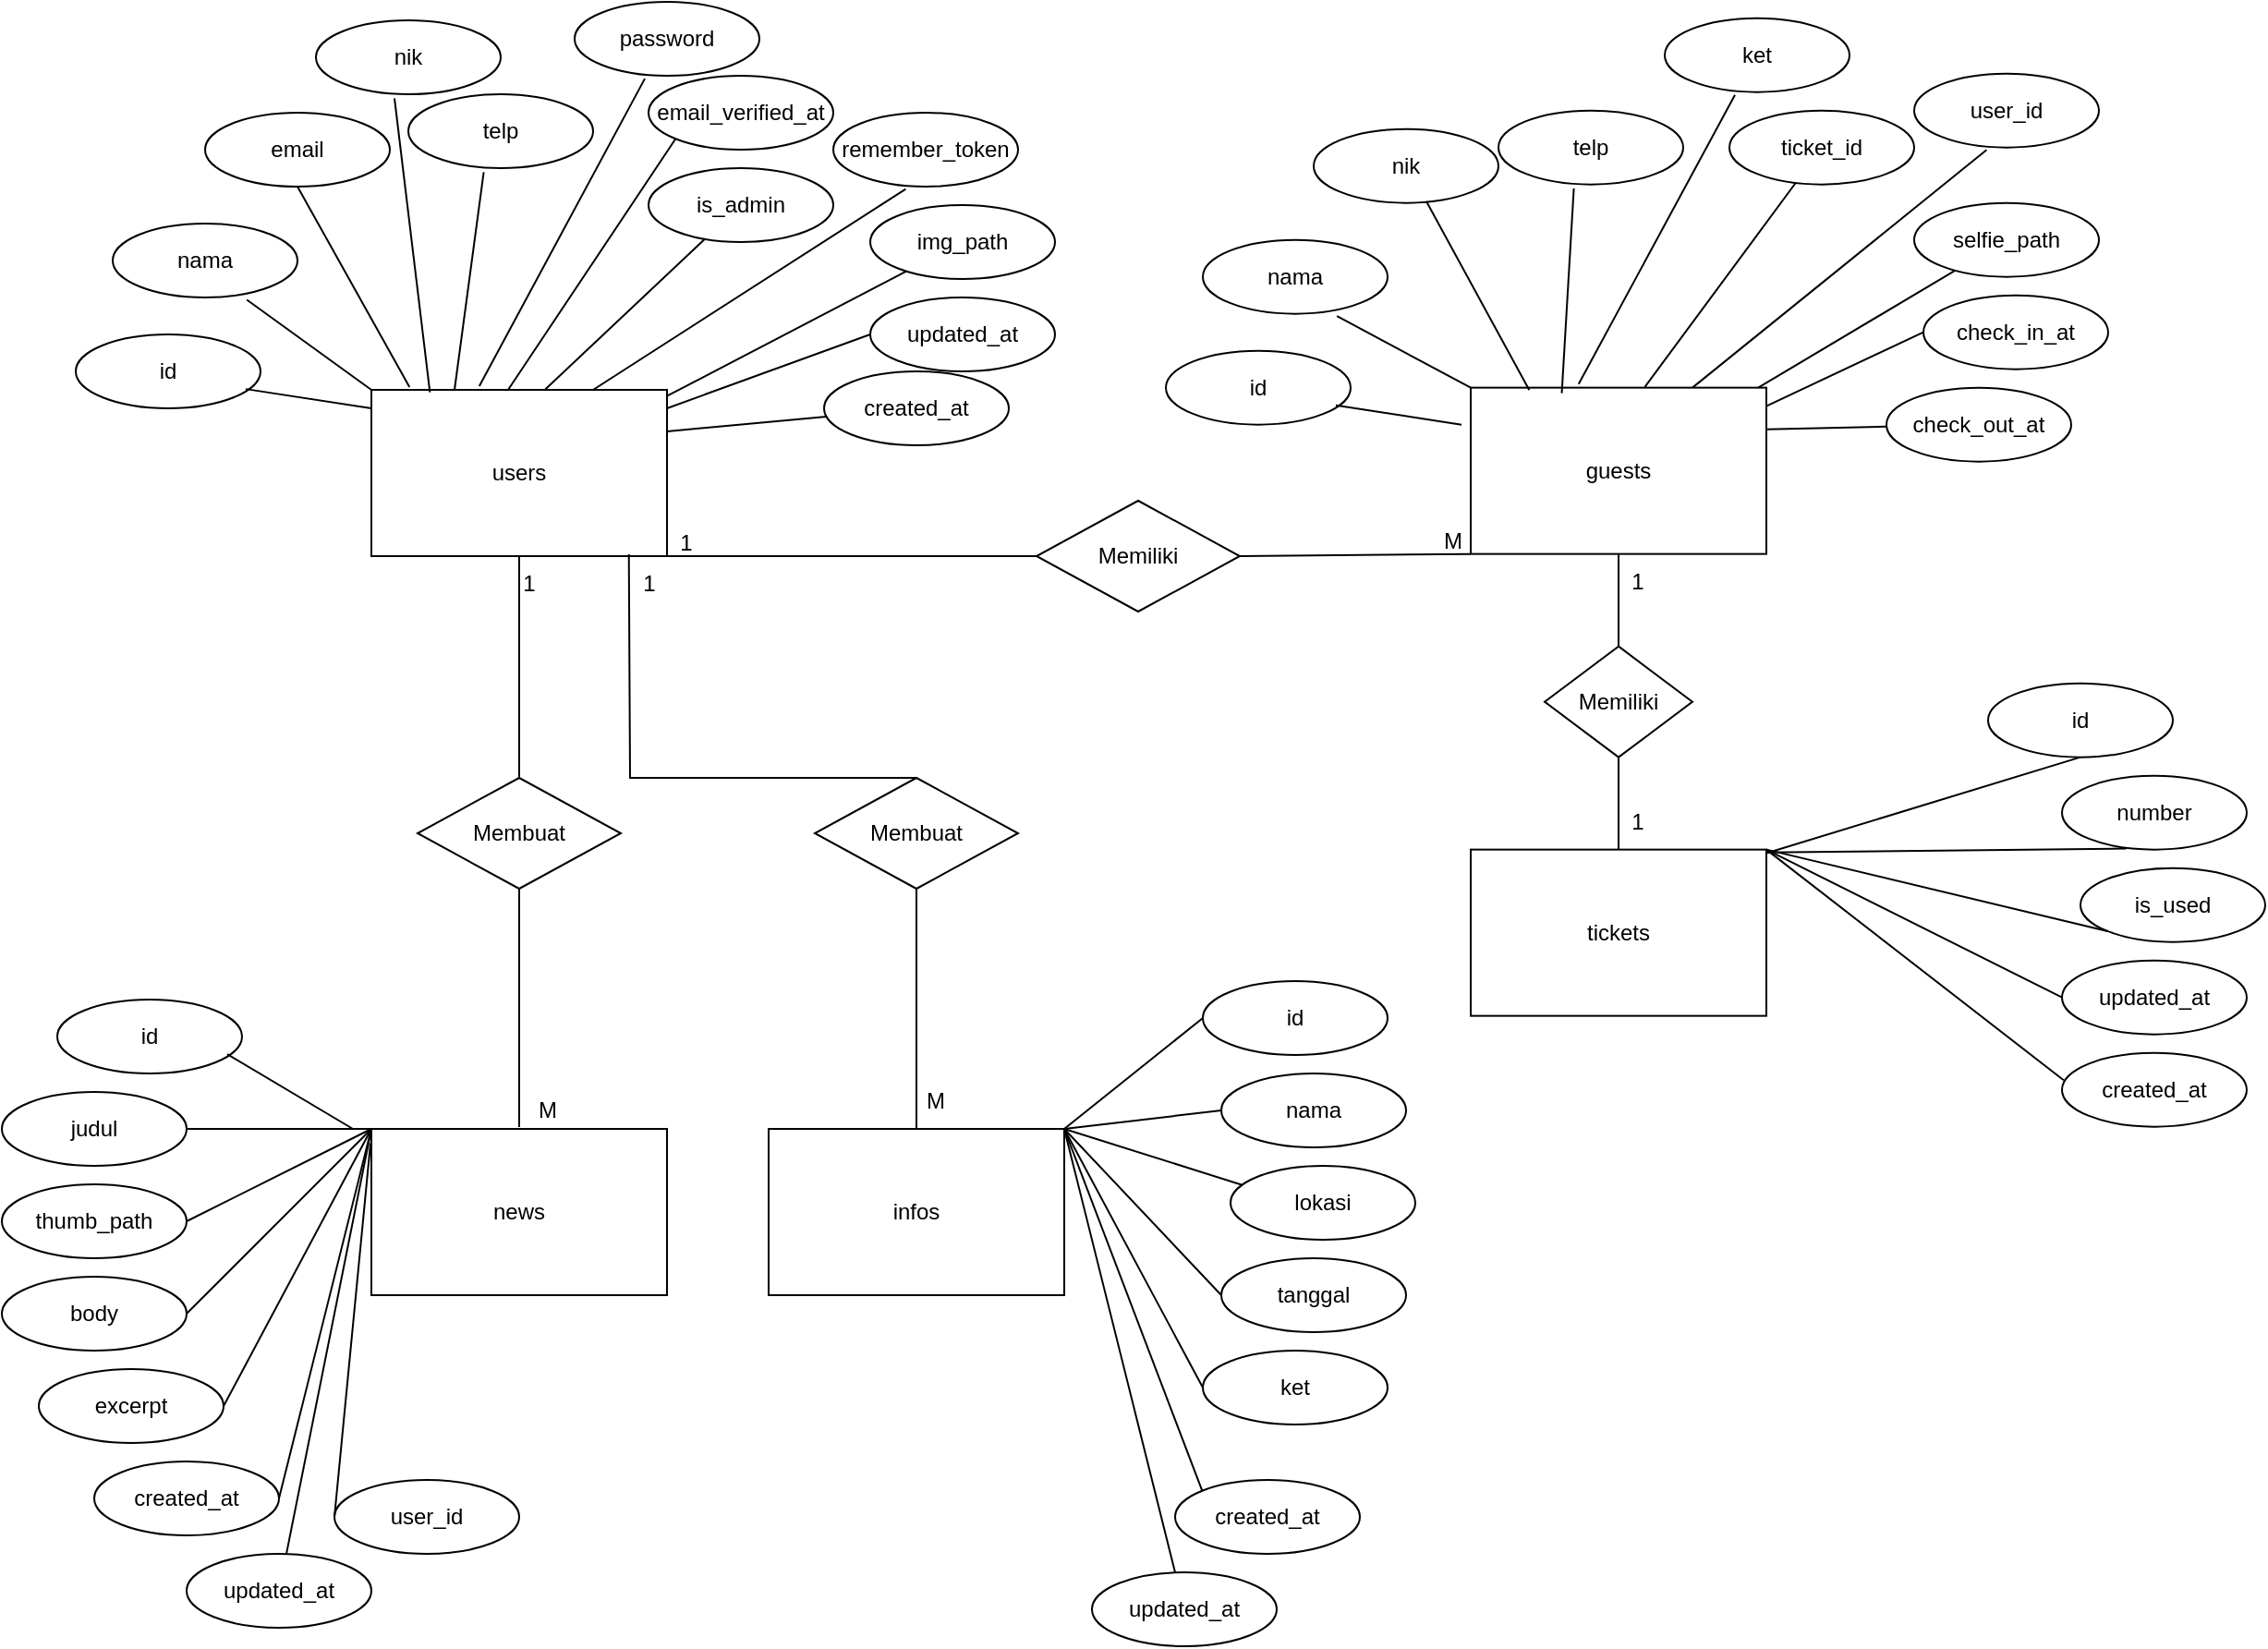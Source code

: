 <mxfile version="24.6.1" type="device" pages="3">
  <diagram name="Page-1" id="GPNKMh0xjXjDVwFQdJ_C">
    <mxGraphModel dx="1386" dy="793" grid="1" gridSize="10" guides="1" tooltips="1" connect="1" arrows="1" fold="1" page="1" pageScale="1" pageWidth="850" pageHeight="1100" math="0" shadow="0">
      <root>
        <mxCell id="0" />
        <mxCell id="1" parent="0" />
        <mxCell id="FPKgR_mp3HJGvwH1V2J1-1" value="id" style="ellipse;whiteSpace=wrap;html=1;align=center;" parent="1" vertex="1">
          <mxGeometry x="40" y="280" width="100" height="40" as="geometry" />
        </mxCell>
        <mxCell id="FPKgR_mp3HJGvwH1V2J1-2" value="users" style="whiteSpace=wrap;html=1;align=center;" parent="1" vertex="1">
          <mxGeometry x="200" y="310" width="160" height="90" as="geometry" />
        </mxCell>
        <mxCell id="FPKgR_mp3HJGvwH1V2J1-4" value="Memiliki" style="shape=rhombus;perimeter=rhombusPerimeter;whiteSpace=wrap;html=1;align=center;" parent="1" vertex="1">
          <mxGeometry x="560" y="370" width="110" height="60" as="geometry" />
        </mxCell>
        <mxCell id="FPKgR_mp3HJGvwH1V2J1-5" value="nama" style="ellipse;whiteSpace=wrap;html=1;align=center;" parent="1" vertex="1">
          <mxGeometry x="60" y="220" width="100" height="40" as="geometry" />
        </mxCell>
        <mxCell id="FPKgR_mp3HJGvwH1V2J1-6" value="email" style="ellipse;whiteSpace=wrap;html=1;align=center;" parent="1" vertex="1">
          <mxGeometry x="110" y="160" width="100" height="40" as="geometry" />
        </mxCell>
        <mxCell id="FPKgR_mp3HJGvwH1V2J1-7" value="is_admin" style="ellipse;whiteSpace=wrap;html=1;align=center;" parent="1" vertex="1">
          <mxGeometry x="350" y="190" width="100" height="40" as="geometry" />
        </mxCell>
        <mxCell id="FPKgR_mp3HJGvwH1V2J1-8" value="telp" style="ellipse;whiteSpace=wrap;html=1;align=center;" parent="1" vertex="1">
          <mxGeometry x="220" y="150" width="100" height="40" as="geometry" />
        </mxCell>
        <mxCell id="FPKgR_mp3HJGvwH1V2J1-9" value="nik" style="ellipse;whiteSpace=wrap;html=1;align=center;" parent="1" vertex="1">
          <mxGeometry x="170" y="110" width="100" height="40" as="geometry" />
        </mxCell>
        <mxCell id="FPKgR_mp3HJGvwH1V2J1-10" value="img_path" style="ellipse;whiteSpace=wrap;html=1;align=center;" parent="1" vertex="1">
          <mxGeometry x="470" y="210" width="100" height="40" as="geometry" />
        </mxCell>
        <mxCell id="FPKgR_mp3HJGvwH1V2J1-11" value="email_verified_at" style="ellipse;whiteSpace=wrap;html=1;align=center;" parent="1" vertex="1">
          <mxGeometry x="350" y="140" width="100" height="40" as="geometry" />
        </mxCell>
        <mxCell id="FPKgR_mp3HJGvwH1V2J1-12" value="password" style="ellipse;whiteSpace=wrap;html=1;align=center;" parent="1" vertex="1">
          <mxGeometry x="310" y="100" width="100" height="40" as="geometry" />
        </mxCell>
        <mxCell id="FPKgR_mp3HJGvwH1V2J1-14" value="created_at" style="ellipse;whiteSpace=wrap;html=1;align=center;" parent="1" vertex="1">
          <mxGeometry x="445" y="300" width="100" height="40" as="geometry" />
        </mxCell>
        <mxCell id="FPKgR_mp3HJGvwH1V2J1-15" value="updated_at" style="ellipse;whiteSpace=wrap;html=1;align=center;" parent="1" vertex="1">
          <mxGeometry x="470" y="260" width="100" height="40" as="geometry" />
        </mxCell>
        <mxCell id="FPKgR_mp3HJGvwH1V2J1-17" value="remember_token" style="ellipse;whiteSpace=wrap;html=1;align=center;" parent="1" vertex="1">
          <mxGeometry x="450" y="160" width="100" height="40" as="geometry" />
        </mxCell>
        <mxCell id="FPKgR_mp3HJGvwH1V2J1-21" value="" style="endArrow=none;html=1;rounded=0;entryX=0.92;entryY=0.739;entryDx=0;entryDy=0;entryPerimeter=0;" parent="1" target="FPKgR_mp3HJGvwH1V2J1-1" edge="1">
          <mxGeometry width="50" height="50" relative="1" as="geometry">
            <mxPoint x="200" y="320" as="sourcePoint" />
            <mxPoint x="470" y="400" as="targetPoint" />
          </mxGeometry>
        </mxCell>
        <mxCell id="FPKgR_mp3HJGvwH1V2J1-22" value="" style="endArrow=none;html=1;rounded=0;entryX=0.5;entryY=1;entryDx=0;entryDy=0;exitX=0.129;exitY=-0.017;exitDx=0;exitDy=0;exitPerimeter=0;" parent="1" source="FPKgR_mp3HJGvwH1V2J1-2" target="FPKgR_mp3HJGvwH1V2J1-6" edge="1">
          <mxGeometry width="50" height="50" relative="1" as="geometry">
            <mxPoint x="210" y="330" as="sourcePoint" />
            <mxPoint x="162" y="300" as="targetPoint" />
          </mxGeometry>
        </mxCell>
        <mxCell id="FPKgR_mp3HJGvwH1V2J1-23" value="" style="endArrow=none;html=1;rounded=0;entryX=0.38;entryY=1.039;entryDx=0;entryDy=0;entryPerimeter=0;exitX=0.365;exitY=-0.022;exitDx=0;exitDy=0;exitPerimeter=0;" parent="1" source="FPKgR_mp3HJGvwH1V2J1-2" target="FPKgR_mp3HJGvwH1V2J1-12" edge="1">
          <mxGeometry width="50" height="50" relative="1" as="geometry">
            <mxPoint x="220" y="340" as="sourcePoint" />
            <mxPoint x="172" y="310" as="targetPoint" />
          </mxGeometry>
        </mxCell>
        <mxCell id="FPKgR_mp3HJGvwH1V2J1-24" value="" style="endArrow=none;html=1;rounded=0;entryX=0.726;entryY=1.032;entryDx=0;entryDy=0;entryPerimeter=0;exitX=0;exitY=0;exitDx=0;exitDy=0;" parent="1" source="FPKgR_mp3HJGvwH1V2J1-2" target="FPKgR_mp3HJGvwH1V2J1-5" edge="1">
          <mxGeometry width="50" height="50" relative="1" as="geometry">
            <mxPoint x="230" y="350" as="sourcePoint" />
            <mxPoint x="182" y="320" as="targetPoint" />
          </mxGeometry>
        </mxCell>
        <mxCell id="FPKgR_mp3HJGvwH1V2J1-25" value="" style="endArrow=none;html=1;rounded=0;entryX=0.425;entryY=1.054;entryDx=0;entryDy=0;exitX=0.198;exitY=0.015;exitDx=0;exitDy=0;exitPerimeter=0;entryPerimeter=0;" parent="1" source="FPKgR_mp3HJGvwH1V2J1-2" target="FPKgR_mp3HJGvwH1V2J1-9" edge="1">
          <mxGeometry width="50" height="50" relative="1" as="geometry">
            <mxPoint x="231" y="318" as="sourcePoint" />
            <mxPoint x="200" y="190" as="targetPoint" />
          </mxGeometry>
        </mxCell>
        <mxCell id="FPKgR_mp3HJGvwH1V2J1-26" value="" style="endArrow=none;html=1;rounded=0;entryX=0.408;entryY=1.054;entryDx=0;entryDy=0;entryPerimeter=0;" parent="1" target="FPKgR_mp3HJGvwH1V2J1-8" edge="1">
          <mxGeometry width="50" height="50" relative="1" as="geometry">
            <mxPoint x="245" y="310" as="sourcePoint" />
            <mxPoint x="273" y="154" as="targetPoint" />
          </mxGeometry>
        </mxCell>
        <mxCell id="FPKgR_mp3HJGvwH1V2J1-27" value="" style="endArrow=none;html=1;rounded=0;entryX=0;entryY=1;entryDx=0;entryDy=0;exitX=0.464;exitY=-0.004;exitDx=0;exitDy=0;exitPerimeter=0;" parent="1" source="FPKgR_mp3HJGvwH1V2J1-2" target="FPKgR_mp3HJGvwH1V2J1-11" edge="1">
          <mxGeometry width="50" height="50" relative="1" as="geometry">
            <mxPoint x="268" y="318" as="sourcePoint" />
            <mxPoint x="418" y="152" as="targetPoint" />
          </mxGeometry>
        </mxCell>
        <mxCell id="FPKgR_mp3HJGvwH1V2J1-28" value="" style="endArrow=none;html=1;rounded=0;exitX=0.589;exitY=-0.004;exitDx=0;exitDy=0;exitPerimeter=0;" parent="1" source="FPKgR_mp3HJGvwH1V2J1-2" target="FPKgR_mp3HJGvwH1V2J1-7" edge="1">
          <mxGeometry width="50" height="50" relative="1" as="geometry">
            <mxPoint x="284" y="320" as="sourcePoint" />
            <mxPoint x="455" y="170" as="targetPoint" />
          </mxGeometry>
        </mxCell>
        <mxCell id="FPKgR_mp3HJGvwH1V2J1-29" value="" style="endArrow=none;html=1;rounded=0;" parent="1" source="FPKgR_mp3HJGvwH1V2J1-2" target="FPKgR_mp3HJGvwH1V2J1-10" edge="1">
          <mxGeometry width="50" height="50" relative="1" as="geometry">
            <mxPoint x="304" y="320" as="sourcePoint" />
            <mxPoint x="416" y="238" as="targetPoint" />
          </mxGeometry>
        </mxCell>
        <mxCell id="FPKgR_mp3HJGvwH1V2J1-31" value="" style="endArrow=none;html=1;rounded=0;exitX=0.75;exitY=0;exitDx=0;exitDy=0;entryX=0.392;entryY=1.033;entryDx=0;entryDy=0;entryPerimeter=0;" parent="1" source="FPKgR_mp3HJGvwH1V2J1-2" target="FPKgR_mp3HJGvwH1V2J1-17" edge="1">
          <mxGeometry width="50" height="50" relative="1" as="geometry">
            <mxPoint x="380" y="332" as="sourcePoint" />
            <mxPoint x="530" y="190" as="targetPoint" />
          </mxGeometry>
        </mxCell>
        <mxCell id="FPKgR_mp3HJGvwH1V2J1-32" value="" style="endArrow=none;html=1;rounded=0;entryX=0;entryY=0.5;entryDx=0;entryDy=0;exitX=1;exitY=0.111;exitDx=0;exitDy=0;exitPerimeter=0;" parent="1" source="FPKgR_mp3HJGvwH1V2J1-2" target="FPKgR_mp3HJGvwH1V2J1-15" edge="1">
          <mxGeometry width="50" height="50" relative="1" as="geometry">
            <mxPoint x="390" y="342" as="sourcePoint" />
            <mxPoint x="525" y="270" as="targetPoint" />
          </mxGeometry>
        </mxCell>
        <mxCell id="FPKgR_mp3HJGvwH1V2J1-33" value="" style="endArrow=none;html=1;rounded=0;exitX=1;exitY=0.25;exitDx=0;exitDy=0;" parent="1" source="FPKgR_mp3HJGvwH1V2J1-2" target="FPKgR_mp3HJGvwH1V2J1-14" edge="1">
          <mxGeometry width="50" height="50" relative="1" as="geometry">
            <mxPoint x="400" y="352" as="sourcePoint" />
            <mxPoint x="535" y="280" as="targetPoint" />
          </mxGeometry>
        </mxCell>
        <mxCell id="FPKgR_mp3HJGvwH1V2J1-55" value="id" style="ellipse;whiteSpace=wrap;html=1;align=center;" parent="1" vertex="1">
          <mxGeometry x="630" y="288.82" width="100" height="40" as="geometry" />
        </mxCell>
        <mxCell id="FPKgR_mp3HJGvwH1V2J1-56" value="guests" style="whiteSpace=wrap;html=1;align=center;" parent="1" vertex="1">
          <mxGeometry x="795" y="308.82" width="160" height="90" as="geometry" />
        </mxCell>
        <mxCell id="FPKgR_mp3HJGvwH1V2J1-57" value="nama" style="ellipse;whiteSpace=wrap;html=1;align=center;" parent="1" vertex="1">
          <mxGeometry x="650" y="228.82" width="100" height="40" as="geometry" />
        </mxCell>
        <mxCell id="FPKgR_mp3HJGvwH1V2J1-59" value="ticket_id" style="ellipse;whiteSpace=wrap;html=1;align=center;" parent="1" vertex="1">
          <mxGeometry x="935" y="158.82" width="100" height="40" as="geometry" />
        </mxCell>
        <mxCell id="FPKgR_mp3HJGvwH1V2J1-60" value="telp" style="ellipse;whiteSpace=wrap;html=1;align=center;" parent="1" vertex="1">
          <mxGeometry x="810" y="158.82" width="100" height="40" as="geometry" />
        </mxCell>
        <mxCell id="FPKgR_mp3HJGvwH1V2J1-61" value="nik" style="ellipse;whiteSpace=wrap;html=1;align=center;" parent="1" vertex="1">
          <mxGeometry x="710" y="168.82" width="100" height="40" as="geometry" />
        </mxCell>
        <mxCell id="FPKgR_mp3HJGvwH1V2J1-62" value="selfie_path" style="ellipse;whiteSpace=wrap;html=1;align=center;" parent="1" vertex="1">
          <mxGeometry x="1035" y="208.82" width="100" height="40" as="geometry" />
        </mxCell>
        <mxCell id="FPKgR_mp3HJGvwH1V2J1-64" value="ket" style="ellipse;whiteSpace=wrap;html=1;align=center;" parent="1" vertex="1">
          <mxGeometry x="900" y="108.82" width="100" height="40" as="geometry" />
        </mxCell>
        <mxCell id="FPKgR_mp3HJGvwH1V2J1-65" value="check_out_at" style="ellipse;whiteSpace=wrap;html=1;align=center;" parent="1" vertex="1">
          <mxGeometry x="1020" y="308.82" width="100" height="40" as="geometry" />
        </mxCell>
        <mxCell id="FPKgR_mp3HJGvwH1V2J1-66" value="check_in_at" style="ellipse;whiteSpace=wrap;html=1;align=center;" parent="1" vertex="1">
          <mxGeometry x="1040" y="258.82" width="100" height="40" as="geometry" />
        </mxCell>
        <mxCell id="FPKgR_mp3HJGvwH1V2J1-67" value="user_id" style="ellipse;whiteSpace=wrap;html=1;align=center;" parent="1" vertex="1">
          <mxGeometry x="1035" y="138.82" width="100" height="40" as="geometry" />
        </mxCell>
        <mxCell id="FPKgR_mp3HJGvwH1V2J1-68" value="" style="endArrow=none;html=1;rounded=0;entryX=0.92;entryY=0.739;entryDx=0;entryDy=0;entryPerimeter=0;" parent="1" target="FPKgR_mp3HJGvwH1V2J1-55" edge="1">
          <mxGeometry width="50" height="50" relative="1" as="geometry">
            <mxPoint x="790" y="328.82" as="sourcePoint" />
            <mxPoint x="1060" y="408.82" as="targetPoint" />
          </mxGeometry>
        </mxCell>
        <mxCell id="FPKgR_mp3HJGvwH1V2J1-70" value="" style="endArrow=none;html=1;rounded=0;entryX=0.38;entryY=1.039;entryDx=0;entryDy=0;entryPerimeter=0;exitX=0.365;exitY=-0.022;exitDx=0;exitDy=0;exitPerimeter=0;" parent="1" source="FPKgR_mp3HJGvwH1V2J1-56" target="FPKgR_mp3HJGvwH1V2J1-64" edge="1">
          <mxGeometry width="50" height="50" relative="1" as="geometry">
            <mxPoint x="810" y="348.82" as="sourcePoint" />
            <mxPoint x="762" y="318.82" as="targetPoint" />
          </mxGeometry>
        </mxCell>
        <mxCell id="FPKgR_mp3HJGvwH1V2J1-71" value="" style="endArrow=none;html=1;rounded=0;entryX=0.726;entryY=1.032;entryDx=0;entryDy=0;entryPerimeter=0;exitX=0;exitY=0;exitDx=0;exitDy=0;" parent="1" source="FPKgR_mp3HJGvwH1V2J1-56" target="FPKgR_mp3HJGvwH1V2J1-57" edge="1">
          <mxGeometry width="50" height="50" relative="1" as="geometry">
            <mxPoint x="820" y="358.82" as="sourcePoint" />
            <mxPoint x="772" y="328.82" as="targetPoint" />
          </mxGeometry>
        </mxCell>
        <mxCell id="FPKgR_mp3HJGvwH1V2J1-72" value="" style="endArrow=none;html=1;rounded=0;entryX=0.61;entryY=0.98;entryDx=0;entryDy=0;exitX=0.198;exitY=0.015;exitDx=0;exitDy=0;exitPerimeter=0;entryPerimeter=0;" parent="1" source="FPKgR_mp3HJGvwH1V2J1-56" target="FPKgR_mp3HJGvwH1V2J1-61" edge="1">
          <mxGeometry width="50" height="50" relative="1" as="geometry">
            <mxPoint x="821" y="326.82" as="sourcePoint" />
            <mxPoint x="790" y="198.82" as="targetPoint" />
          </mxGeometry>
        </mxCell>
        <mxCell id="FPKgR_mp3HJGvwH1V2J1-73" value="" style="endArrow=none;html=1;rounded=0;entryX=0.408;entryY=1.054;entryDx=0;entryDy=0;entryPerimeter=0;exitX=0.308;exitY=0.033;exitDx=0;exitDy=0;exitPerimeter=0;" parent="1" source="FPKgR_mp3HJGvwH1V2J1-56" target="FPKgR_mp3HJGvwH1V2J1-60" edge="1">
          <mxGeometry width="50" height="50" relative="1" as="geometry">
            <mxPoint x="835" y="318.82" as="sourcePoint" />
            <mxPoint x="863" y="162.82" as="targetPoint" />
          </mxGeometry>
        </mxCell>
        <mxCell id="FPKgR_mp3HJGvwH1V2J1-75" value="" style="endArrow=none;html=1;rounded=0;exitX=0.589;exitY=-0.004;exitDx=0;exitDy=0;exitPerimeter=0;" parent="1" source="FPKgR_mp3HJGvwH1V2J1-56" target="FPKgR_mp3HJGvwH1V2J1-59" edge="1">
          <mxGeometry width="50" height="50" relative="1" as="geometry">
            <mxPoint x="874" y="328.82" as="sourcePoint" />
            <mxPoint x="1045" y="178.82" as="targetPoint" />
          </mxGeometry>
        </mxCell>
        <mxCell id="FPKgR_mp3HJGvwH1V2J1-76" value="" style="endArrow=none;html=1;rounded=0;" parent="1" source="FPKgR_mp3HJGvwH1V2J1-56" target="FPKgR_mp3HJGvwH1V2J1-62" edge="1">
          <mxGeometry width="50" height="50" relative="1" as="geometry">
            <mxPoint x="894" y="328.82" as="sourcePoint" />
            <mxPoint x="1006" y="246.82" as="targetPoint" />
          </mxGeometry>
        </mxCell>
        <mxCell id="FPKgR_mp3HJGvwH1V2J1-77" value="" style="endArrow=none;html=1;rounded=0;exitX=0.75;exitY=0;exitDx=0;exitDy=0;entryX=0.392;entryY=1.033;entryDx=0;entryDy=0;entryPerimeter=0;" parent="1" source="FPKgR_mp3HJGvwH1V2J1-56" target="FPKgR_mp3HJGvwH1V2J1-67" edge="1">
          <mxGeometry width="50" height="50" relative="1" as="geometry">
            <mxPoint x="970" y="340.82" as="sourcePoint" />
            <mxPoint x="1120" y="198.82" as="targetPoint" />
          </mxGeometry>
        </mxCell>
        <mxCell id="FPKgR_mp3HJGvwH1V2J1-78" value="" style="endArrow=none;html=1;rounded=0;entryX=0;entryY=0.5;entryDx=0;entryDy=0;exitX=1;exitY=0.111;exitDx=0;exitDy=0;exitPerimeter=0;" parent="1" source="FPKgR_mp3HJGvwH1V2J1-56" target="FPKgR_mp3HJGvwH1V2J1-66" edge="1">
          <mxGeometry width="50" height="50" relative="1" as="geometry">
            <mxPoint x="980" y="350.82" as="sourcePoint" />
            <mxPoint x="1115" y="278.82" as="targetPoint" />
          </mxGeometry>
        </mxCell>
        <mxCell id="FPKgR_mp3HJGvwH1V2J1-79" value="" style="endArrow=none;html=1;rounded=0;exitX=1;exitY=0.25;exitDx=0;exitDy=0;" parent="1" source="FPKgR_mp3HJGvwH1V2J1-56" target="FPKgR_mp3HJGvwH1V2J1-65" edge="1">
          <mxGeometry width="50" height="50" relative="1" as="geometry">
            <mxPoint x="990" y="360.82" as="sourcePoint" />
            <mxPoint x="1125" y="288.82" as="targetPoint" />
          </mxGeometry>
        </mxCell>
        <mxCell id="FPKgR_mp3HJGvwH1V2J1-101" value="id" style="ellipse;whiteSpace=wrap;html=1;align=center;" parent="1" vertex="1">
          <mxGeometry x="30" y="640" width="100" height="40" as="geometry" />
        </mxCell>
        <mxCell id="FPKgR_mp3HJGvwH1V2J1-102" value="news" style="whiteSpace=wrap;html=1;align=center;" parent="1" vertex="1">
          <mxGeometry x="200" y="710" width="160" height="90" as="geometry" />
        </mxCell>
        <mxCell id="FPKgR_mp3HJGvwH1V2J1-103" value="judul" style="ellipse;whiteSpace=wrap;html=1;align=center;" parent="1" vertex="1">
          <mxGeometry y="690" width="100" height="40" as="geometry" />
        </mxCell>
        <mxCell id="FPKgR_mp3HJGvwH1V2J1-104" value="thumb_path" style="ellipse;whiteSpace=wrap;html=1;align=center;" parent="1" vertex="1">
          <mxGeometry y="740" width="100" height="40" as="geometry" />
        </mxCell>
        <mxCell id="FPKgR_mp3HJGvwH1V2J1-105" value="updated_at" style="ellipse;whiteSpace=wrap;html=1;align=center;" parent="1" vertex="1">
          <mxGeometry x="100" y="940" width="100" height="40" as="geometry" />
        </mxCell>
        <mxCell id="FPKgR_mp3HJGvwH1V2J1-106" value="excerpt" style="ellipse;whiteSpace=wrap;html=1;align=center;" parent="1" vertex="1">
          <mxGeometry x="20" y="840" width="100" height="40" as="geometry" />
        </mxCell>
        <mxCell id="FPKgR_mp3HJGvwH1V2J1-107" value="body" style="ellipse;whiteSpace=wrap;html=1;align=center;" parent="1" vertex="1">
          <mxGeometry y="790" width="100" height="40" as="geometry" />
        </mxCell>
        <mxCell id="FPKgR_mp3HJGvwH1V2J1-109" value="created_at" style="ellipse;whiteSpace=wrap;html=1;align=center;" parent="1" vertex="1">
          <mxGeometry x="50" y="890" width="100" height="40" as="geometry" />
        </mxCell>
        <mxCell id="FPKgR_mp3HJGvwH1V2J1-112" value="user_id" style="ellipse;whiteSpace=wrap;html=1;align=center;" parent="1" vertex="1">
          <mxGeometry x="180" y="900" width="100" height="40" as="geometry" />
        </mxCell>
        <mxCell id="FPKgR_mp3HJGvwH1V2J1-113" value="" style="endArrow=none;html=1;rounded=0;entryX=0.92;entryY=0.739;entryDx=0;entryDy=0;entryPerimeter=0;" parent="1" target="FPKgR_mp3HJGvwH1V2J1-101" edge="1">
          <mxGeometry width="50" height="50" relative="1" as="geometry">
            <mxPoint x="190" y="710" as="sourcePoint" />
            <mxPoint x="460" y="800" as="targetPoint" />
          </mxGeometry>
        </mxCell>
        <mxCell id="FPKgR_mp3HJGvwH1V2J1-114" value="" style="endArrow=none;html=1;rounded=0;entryX=1;entryY=0.5;entryDx=0;entryDy=0;exitX=0;exitY=0;exitDx=0;exitDy=0;" parent="1" source="FPKgR_mp3HJGvwH1V2J1-102" target="FPKgR_mp3HJGvwH1V2J1-104" edge="1">
          <mxGeometry width="50" height="50" relative="1" as="geometry">
            <mxPoint x="200" y="730" as="sourcePoint" />
            <mxPoint x="152" y="700" as="targetPoint" />
          </mxGeometry>
        </mxCell>
        <mxCell id="FPKgR_mp3HJGvwH1V2J1-115" value="" style="endArrow=none;html=1;rounded=0;entryX=1;entryY=0.5;entryDx=0;entryDy=0;exitX=0;exitY=0;exitDx=0;exitDy=0;" parent="1" source="FPKgR_mp3HJGvwH1V2J1-102" target="FPKgR_mp3HJGvwH1V2J1-109" edge="1">
          <mxGeometry width="50" height="50" relative="1" as="geometry">
            <mxPoint x="300" y="700" as="sourcePoint" />
            <mxPoint x="162" y="710" as="targetPoint" />
          </mxGeometry>
        </mxCell>
        <mxCell id="FPKgR_mp3HJGvwH1V2J1-116" value="" style="endArrow=none;html=1;rounded=0;entryX=1;entryY=0.5;entryDx=0;entryDy=0;exitX=0;exitY=0;exitDx=0;exitDy=0;" parent="1" source="FPKgR_mp3HJGvwH1V2J1-102" target="FPKgR_mp3HJGvwH1V2J1-103" edge="1">
          <mxGeometry width="50" height="50" relative="1" as="geometry">
            <mxPoint x="220" y="750" as="sourcePoint" />
            <mxPoint x="172" y="720" as="targetPoint" />
          </mxGeometry>
        </mxCell>
        <mxCell id="FPKgR_mp3HJGvwH1V2J1-117" value="" style="endArrow=none;html=1;rounded=0;entryX=1;entryY=0.5;entryDx=0;entryDy=0;exitX=0;exitY=0;exitDx=0;exitDy=0;" parent="1" source="FPKgR_mp3HJGvwH1V2J1-102" target="FPKgR_mp3HJGvwH1V2J1-107" edge="1">
          <mxGeometry width="50" height="50" relative="1" as="geometry">
            <mxPoint x="221" y="718" as="sourcePoint" />
            <mxPoint x="190" y="590" as="targetPoint" />
          </mxGeometry>
        </mxCell>
        <mxCell id="FPKgR_mp3HJGvwH1V2J1-118" value="" style="endArrow=none;html=1;rounded=0;exitX=0;exitY=0;exitDx=0;exitDy=0;entryX=1;entryY=0.5;entryDx=0;entryDy=0;" parent="1" source="FPKgR_mp3HJGvwH1V2J1-102" target="FPKgR_mp3HJGvwH1V2J1-106" edge="1">
          <mxGeometry width="50" height="50" relative="1" as="geometry">
            <mxPoint x="235" y="710" as="sourcePoint" />
            <mxPoint x="260" y="650" as="targetPoint" />
          </mxGeometry>
        </mxCell>
        <mxCell id="FPKgR_mp3HJGvwH1V2J1-119" value="" style="endArrow=none;html=1;rounded=0;exitX=0;exitY=0;exitDx=0;exitDy=0;" parent="1" source="FPKgR_mp3HJGvwH1V2J1-102" target="FPKgR_mp3HJGvwH1V2J1-105" edge="1">
          <mxGeometry width="50" height="50" relative="1" as="geometry">
            <mxPoint x="320" y="710" as="sourcePoint" />
            <mxPoint x="445" y="570" as="targetPoint" />
          </mxGeometry>
        </mxCell>
        <mxCell id="FPKgR_mp3HJGvwH1V2J1-121" value="" style="endArrow=none;html=1;rounded=0;exitX=-0.003;exitY=0.087;exitDx=0;exitDy=0;entryX=0;entryY=0.5;entryDx=0;entryDy=0;exitPerimeter=0;" parent="1" source="FPKgR_mp3HJGvwH1V2J1-102" target="FPKgR_mp3HJGvwH1V2J1-112" edge="1">
          <mxGeometry width="50" height="50" relative="1" as="geometry">
            <mxPoint x="370" y="732" as="sourcePoint" />
            <mxPoint x="520" y="590" as="targetPoint" />
          </mxGeometry>
        </mxCell>
        <mxCell id="FPKgR_mp3HJGvwH1V2J1-124" value="id" style="ellipse;whiteSpace=wrap;html=1;align=center;" parent="1" vertex="1">
          <mxGeometry x="1075" y="468.82" width="100" height="40" as="geometry" />
        </mxCell>
        <mxCell id="FPKgR_mp3HJGvwH1V2J1-125" value="tickets" style="whiteSpace=wrap;html=1;align=center;" parent="1" vertex="1">
          <mxGeometry x="795" y="558.82" width="160" height="90" as="geometry" />
        </mxCell>
        <mxCell id="FPKgR_mp3HJGvwH1V2J1-126" value="number" style="ellipse;whiteSpace=wrap;html=1;align=center;" parent="1" vertex="1">
          <mxGeometry x="1115" y="518.82" width="100" height="40" as="geometry" />
        </mxCell>
        <mxCell id="FPKgR_mp3HJGvwH1V2J1-127" value="is_used" style="ellipse;whiteSpace=wrap;html=1;align=center;" parent="1" vertex="1">
          <mxGeometry x="1125" y="568.82" width="100" height="40" as="geometry" />
        </mxCell>
        <mxCell id="FPKgR_mp3HJGvwH1V2J1-129" value="updated_at" style="ellipse;whiteSpace=wrap;html=1;align=center;" parent="1" vertex="1">
          <mxGeometry x="1115" y="618.82" width="100" height="40" as="geometry" />
        </mxCell>
        <mxCell id="FPKgR_mp3HJGvwH1V2J1-130" value="created_at" style="ellipse;whiteSpace=wrap;html=1;align=center;" parent="1" vertex="1">
          <mxGeometry x="1115" y="668.82" width="100" height="40" as="geometry" />
        </mxCell>
        <mxCell id="FPKgR_mp3HJGvwH1V2J1-133" value="" style="endArrow=none;html=1;rounded=0;entryX=0.5;entryY=1;entryDx=0;entryDy=0;exitX=0.998;exitY=0.023;exitDx=0;exitDy=0;exitPerimeter=0;" parent="1" source="FPKgR_mp3HJGvwH1V2J1-125" target="FPKgR_mp3HJGvwH1V2J1-124" edge="1">
          <mxGeometry width="50" height="50" relative="1" as="geometry">
            <mxPoint x="795" y="578.82" as="sourcePoint" />
            <mxPoint x="1065" y="658.82" as="targetPoint" />
          </mxGeometry>
        </mxCell>
        <mxCell id="FPKgR_mp3HJGvwH1V2J1-134" value="" style="endArrow=none;html=1;rounded=0;entryX=0;entryY=1;entryDx=0;entryDy=0;exitX=1;exitY=0;exitDx=0;exitDy=0;" parent="1" source="FPKgR_mp3HJGvwH1V2J1-125" target="FPKgR_mp3HJGvwH1V2J1-127" edge="1">
          <mxGeometry width="50" height="50" relative="1" as="geometry">
            <mxPoint x="805" y="588.82" as="sourcePoint" />
            <mxPoint x="757" y="558.82" as="targetPoint" />
          </mxGeometry>
        </mxCell>
        <mxCell id="FPKgR_mp3HJGvwH1V2J1-136" value="" style="endArrow=none;html=1;rounded=0;entryX=0.348;entryY=0.987;entryDx=0;entryDy=0;entryPerimeter=0;exitX=0.998;exitY=0.017;exitDx=0;exitDy=0;exitPerimeter=0;" parent="1" source="FPKgR_mp3HJGvwH1V2J1-125" target="FPKgR_mp3HJGvwH1V2J1-126" edge="1">
          <mxGeometry width="50" height="50" relative="1" as="geometry">
            <mxPoint x="825" y="608.82" as="sourcePoint" />
            <mxPoint x="777" y="578.82" as="targetPoint" />
          </mxGeometry>
        </mxCell>
        <mxCell id="FPKgR_mp3HJGvwH1V2J1-137" value="" style="endArrow=none;html=1;rounded=0;exitX=1;exitY=0;exitDx=0;exitDy=0;entryX=0.009;entryY=0.371;entryDx=0;entryDy=0;entryPerimeter=0;" parent="1" source="FPKgR_mp3HJGvwH1V2J1-125" target="FPKgR_mp3HJGvwH1V2J1-130" edge="1">
          <mxGeometry width="50" height="50" relative="1" as="geometry">
            <mxPoint x="826" y="576.82" as="sourcePoint" />
            <mxPoint x="1125" y="688.82" as="targetPoint" />
          </mxGeometry>
        </mxCell>
        <mxCell id="FPKgR_mp3HJGvwH1V2J1-138" value="" style="endArrow=none;html=1;rounded=0;exitX=1;exitY=0;exitDx=0;exitDy=0;entryX=0;entryY=0.5;entryDx=0;entryDy=0;" parent="1" source="FPKgR_mp3HJGvwH1V2J1-125" target="FPKgR_mp3HJGvwH1V2J1-129" edge="1">
          <mxGeometry width="50" height="50" relative="1" as="geometry">
            <mxPoint x="840" y="568.82" as="sourcePoint" />
            <mxPoint x="865" y="508.82" as="targetPoint" />
          </mxGeometry>
        </mxCell>
        <mxCell id="FPKgR_mp3HJGvwH1V2J1-142" style="edgeStyle=orthogonalEdgeStyle;rounded=0;orthogonalLoop=1;jettySize=auto;html=1;exitX=0.5;exitY=1;exitDx=0;exitDy=0;" parent="1" source="FPKgR_mp3HJGvwH1V2J1-130" target="FPKgR_mp3HJGvwH1V2J1-130" edge="1">
          <mxGeometry relative="1" as="geometry" />
        </mxCell>
        <mxCell id="FPKgR_mp3HJGvwH1V2J1-155" value="id" style="ellipse;whiteSpace=wrap;html=1;align=center;" parent="1" vertex="1">
          <mxGeometry x="650" y="630" width="100" height="40" as="geometry" />
        </mxCell>
        <mxCell id="FPKgR_mp3HJGvwH1V2J1-156" value="infos" style="whiteSpace=wrap;html=1;align=center;" parent="1" vertex="1">
          <mxGeometry x="415" y="710" width="160" height="90" as="geometry" />
        </mxCell>
        <mxCell id="FPKgR_mp3HJGvwH1V2J1-157" value="nama" style="ellipse;whiteSpace=wrap;html=1;align=center;" parent="1" vertex="1">
          <mxGeometry x="660" y="680" width="100" height="40" as="geometry" />
        </mxCell>
        <mxCell id="FPKgR_mp3HJGvwH1V2J1-158" value="lokasi" style="ellipse;whiteSpace=wrap;html=1;align=center;" parent="1" vertex="1">
          <mxGeometry x="665" y="730" width="100" height="40" as="geometry" />
        </mxCell>
        <mxCell id="FPKgR_mp3HJGvwH1V2J1-159" value="updated_at" style="ellipse;whiteSpace=wrap;html=1;align=center;" parent="1" vertex="1">
          <mxGeometry x="590" y="950" width="100" height="40" as="geometry" />
        </mxCell>
        <mxCell id="FPKgR_mp3HJGvwH1V2J1-160" value="ket" style="ellipse;whiteSpace=wrap;html=1;align=center;" parent="1" vertex="1">
          <mxGeometry x="650" y="830" width="100" height="40" as="geometry" />
        </mxCell>
        <mxCell id="FPKgR_mp3HJGvwH1V2J1-161" value="tanggal" style="ellipse;whiteSpace=wrap;html=1;align=center;" parent="1" vertex="1">
          <mxGeometry x="660" y="780" width="100" height="40" as="geometry" />
        </mxCell>
        <mxCell id="FPKgR_mp3HJGvwH1V2J1-162" value="created_at" style="ellipse;whiteSpace=wrap;html=1;align=center;" parent="1" vertex="1">
          <mxGeometry x="635" y="900" width="100" height="40" as="geometry" />
        </mxCell>
        <mxCell id="FPKgR_mp3HJGvwH1V2J1-164" value="" style="endArrow=none;html=1;rounded=0;entryX=0;entryY=0.5;entryDx=0;entryDy=0;exitX=1;exitY=0;exitDx=0;exitDy=0;" parent="1" source="FPKgR_mp3HJGvwH1V2J1-156" target="FPKgR_mp3HJGvwH1V2J1-155" edge="1">
          <mxGeometry width="50" height="50" relative="1" as="geometry">
            <mxPoint x="600" y="860" as="sourcePoint" />
            <mxPoint x="870" y="940" as="targetPoint" />
          </mxGeometry>
        </mxCell>
        <mxCell id="FPKgR_mp3HJGvwH1V2J1-165" value="" style="endArrow=none;html=1;rounded=0;entryX=0.06;entryY=0.256;entryDx=0;entryDy=0;exitX=1;exitY=0;exitDx=0;exitDy=0;entryPerimeter=0;" parent="1" source="FPKgR_mp3HJGvwH1V2J1-156" target="FPKgR_mp3HJGvwH1V2J1-158" edge="1">
          <mxGeometry width="50" height="50" relative="1" as="geometry">
            <mxPoint x="610" y="870" as="sourcePoint" />
            <mxPoint x="562" y="840" as="targetPoint" />
          </mxGeometry>
        </mxCell>
        <mxCell id="FPKgR_mp3HJGvwH1V2J1-166" value="" style="endArrow=none;html=1;rounded=0;exitX=1;exitY=0;exitDx=0;exitDy=0;entryX=0;entryY=0;entryDx=0;entryDy=0;" parent="1" source="FPKgR_mp3HJGvwH1V2J1-156" target="FPKgR_mp3HJGvwH1V2J1-162" edge="1">
          <mxGeometry width="50" height="50" relative="1" as="geometry">
            <mxPoint x="710" y="840" as="sourcePoint" />
            <mxPoint x="790" y="1110" as="targetPoint" />
          </mxGeometry>
        </mxCell>
        <mxCell id="FPKgR_mp3HJGvwH1V2J1-167" value="" style="endArrow=none;html=1;rounded=0;entryX=0;entryY=0.5;entryDx=0;entryDy=0;exitX=1;exitY=0;exitDx=0;exitDy=0;" parent="1" source="FPKgR_mp3HJGvwH1V2J1-156" target="FPKgR_mp3HJGvwH1V2J1-157" edge="1">
          <mxGeometry width="50" height="50" relative="1" as="geometry">
            <mxPoint x="630" y="890" as="sourcePoint" />
            <mxPoint x="582" y="860" as="targetPoint" />
          </mxGeometry>
        </mxCell>
        <mxCell id="FPKgR_mp3HJGvwH1V2J1-168" value="" style="endArrow=none;html=1;rounded=0;entryX=0;entryY=0.5;entryDx=0;entryDy=0;exitX=1;exitY=0;exitDx=0;exitDy=0;" parent="1" source="FPKgR_mp3HJGvwH1V2J1-156" target="FPKgR_mp3HJGvwH1V2J1-161" edge="1">
          <mxGeometry width="50" height="50" relative="1" as="geometry">
            <mxPoint x="631" y="858" as="sourcePoint" />
            <mxPoint x="600" y="730" as="targetPoint" />
          </mxGeometry>
        </mxCell>
        <mxCell id="FPKgR_mp3HJGvwH1V2J1-169" value="" style="endArrow=none;html=1;rounded=0;exitX=1;exitY=0;exitDx=0;exitDy=0;entryX=0;entryY=0.5;entryDx=0;entryDy=0;" parent="1" source="FPKgR_mp3HJGvwH1V2J1-156" target="FPKgR_mp3HJGvwH1V2J1-160" edge="1">
          <mxGeometry width="50" height="50" relative="1" as="geometry">
            <mxPoint x="645" y="850" as="sourcePoint" />
            <mxPoint x="670" y="790" as="targetPoint" />
          </mxGeometry>
        </mxCell>
        <mxCell id="FPKgR_mp3HJGvwH1V2J1-170" value="" style="endArrow=none;html=1;rounded=0;exitX=1;exitY=0;exitDx=0;exitDy=0;" parent="1" source="FPKgR_mp3HJGvwH1V2J1-156" target="FPKgR_mp3HJGvwH1V2J1-159" edge="1">
          <mxGeometry width="50" height="50" relative="1" as="geometry">
            <mxPoint x="730" y="850" as="sourcePoint" />
            <mxPoint x="855" y="710" as="targetPoint" />
          </mxGeometry>
        </mxCell>
        <mxCell id="FPKgR_mp3HJGvwH1V2J1-172" value="" style="endArrow=none;html=1;rounded=0;entryX=0;entryY=0.5;entryDx=0;entryDy=0;exitX=1;exitY=1;exitDx=0;exitDy=0;" parent="1" source="FPKgR_mp3HJGvwH1V2J1-2" target="FPKgR_mp3HJGvwH1V2J1-4" edge="1">
          <mxGeometry width="50" height="50" relative="1" as="geometry">
            <mxPoint x="710" y="520" as="sourcePoint" />
            <mxPoint x="760" y="470" as="targetPoint" />
          </mxGeometry>
        </mxCell>
        <mxCell id="FPKgR_mp3HJGvwH1V2J1-173" value="" style="endArrow=none;html=1;rounded=0;entryX=1;entryY=0.5;entryDx=0;entryDy=0;exitX=0;exitY=1;exitDx=0;exitDy=0;" parent="1" source="FPKgR_mp3HJGvwH1V2J1-56" target="FPKgR_mp3HJGvwH1V2J1-4" edge="1">
          <mxGeometry width="50" height="50" relative="1" as="geometry">
            <mxPoint x="370" y="410" as="sourcePoint" />
            <mxPoint x="570" y="410" as="targetPoint" />
          </mxGeometry>
        </mxCell>
        <mxCell id="FPKgR_mp3HJGvwH1V2J1-174" value="1" style="text;html=1;align=center;verticalAlign=middle;resizable=0;points=[];autosize=1;strokeColor=none;fillColor=none;" parent="1" vertex="1">
          <mxGeometry x="355" y="378" width="30" height="30" as="geometry" />
        </mxCell>
        <mxCell id="FPKgR_mp3HJGvwH1V2J1-175" value="M" style="text;html=1;align=center;verticalAlign=middle;resizable=0;points=[];autosize=1;strokeColor=none;fillColor=none;" parent="1" vertex="1">
          <mxGeometry x="770" y="376.82" width="30" height="30" as="geometry" />
        </mxCell>
        <mxCell id="FPKgR_mp3HJGvwH1V2J1-176" value="" style="endArrow=none;html=1;rounded=0;entryX=0.5;entryY=0;entryDx=0;entryDy=0;exitX=0.5;exitY=1;exitDx=0;exitDy=0;" parent="1" source="FPKgR_mp3HJGvwH1V2J1-56" target="FPKgR_mp3HJGvwH1V2J1-177" edge="1">
          <mxGeometry width="50" height="50" relative="1" as="geometry">
            <mxPoint x="805" y="408.82" as="sourcePoint" />
            <mxPoint x="615" y="408.82" as="targetPoint" />
          </mxGeometry>
        </mxCell>
        <mxCell id="FPKgR_mp3HJGvwH1V2J1-177" value="Memiliki" style="shape=rhombus;perimeter=rhombusPerimeter;whiteSpace=wrap;html=1;align=center;" parent="1" vertex="1">
          <mxGeometry x="835" y="448.82" width="80" height="60" as="geometry" />
        </mxCell>
        <mxCell id="FPKgR_mp3HJGvwH1V2J1-180" value="" style="endArrow=none;html=1;rounded=0;entryX=0.5;entryY=1;entryDx=0;entryDy=0;exitX=0.5;exitY=0;exitDx=0;exitDy=0;" parent="1" source="FPKgR_mp3HJGvwH1V2J1-125" target="FPKgR_mp3HJGvwH1V2J1-177" edge="1">
          <mxGeometry width="50" height="50" relative="1" as="geometry">
            <mxPoint x="885" y="408.82" as="sourcePoint" />
            <mxPoint x="885" y="458.82" as="targetPoint" />
          </mxGeometry>
        </mxCell>
        <mxCell id="FPKgR_mp3HJGvwH1V2J1-181" value="1" style="text;html=1;align=center;verticalAlign=middle;resizable=0;points=[];autosize=1;strokeColor=none;fillColor=none;" parent="1" vertex="1">
          <mxGeometry x="870" y="398.82" width="30" height="30" as="geometry" />
        </mxCell>
        <mxCell id="FPKgR_mp3HJGvwH1V2J1-182" value="1" style="text;html=1;align=center;verticalAlign=middle;resizable=0;points=[];autosize=1;strokeColor=none;fillColor=none;" parent="1" vertex="1">
          <mxGeometry x="870" y="528.82" width="30" height="30" as="geometry" />
        </mxCell>
        <mxCell id="FPKgR_mp3HJGvwH1V2J1-185" value="Membuat" style="shape=rhombus;perimeter=rhombusPerimeter;whiteSpace=wrap;html=1;align=center;" parent="1" vertex="1">
          <mxGeometry x="225" y="520" width="110" height="60" as="geometry" />
        </mxCell>
        <mxCell id="FPKgR_mp3HJGvwH1V2J1-186" value="" style="endArrow=none;html=1;rounded=0;entryX=0.5;entryY=0;entryDx=0;entryDy=0;exitX=0.5;exitY=1;exitDx=0;exitDy=0;" parent="1" source="FPKgR_mp3HJGvwH1V2J1-2" target="FPKgR_mp3HJGvwH1V2J1-185" edge="1">
          <mxGeometry width="50" height="50" relative="1" as="geometry">
            <mxPoint x="370" y="410" as="sourcePoint" />
            <mxPoint x="570" y="410" as="targetPoint" />
          </mxGeometry>
        </mxCell>
        <mxCell id="FPKgR_mp3HJGvwH1V2J1-187" value="" style="endArrow=none;html=1;rounded=0;exitX=0.5;exitY=1;exitDx=0;exitDy=0;" parent="1" source="FPKgR_mp3HJGvwH1V2J1-185" edge="1">
          <mxGeometry width="50" height="50" relative="1" as="geometry">
            <mxPoint x="219.05" y="545" as="sourcePoint" />
            <mxPoint x="280" y="709" as="targetPoint" />
          </mxGeometry>
        </mxCell>
        <mxCell id="FPKgR_mp3HJGvwH1V2J1-188" value="Membuat" style="shape=rhombus;perimeter=rhombusPerimeter;whiteSpace=wrap;html=1;align=center;" parent="1" vertex="1">
          <mxGeometry x="440" y="520" width="110" height="60" as="geometry" />
        </mxCell>
        <mxCell id="FPKgR_mp3HJGvwH1V2J1-189" value="1" style="text;html=1;align=center;verticalAlign=middle;resizable=0;points=[];autosize=1;strokeColor=none;fillColor=none;" parent="1" vertex="1">
          <mxGeometry x="270" y="400" width="30" height="30" as="geometry" />
        </mxCell>
        <mxCell id="FPKgR_mp3HJGvwH1V2J1-190" value="M" style="text;html=1;align=center;verticalAlign=middle;resizable=0;points=[];autosize=1;strokeColor=none;fillColor=none;" parent="1" vertex="1">
          <mxGeometry x="280" y="685" width="30" height="30" as="geometry" />
        </mxCell>
        <mxCell id="FPKgR_mp3HJGvwH1V2J1-192" value="" style="endArrow=none;html=1;rounded=0;exitX=0.871;exitY=0.989;exitDx=0;exitDy=0;exitPerimeter=0;entryX=0.5;entryY=0;entryDx=0;entryDy=0;" parent="1" source="FPKgR_mp3HJGvwH1V2J1-2" target="FPKgR_mp3HJGvwH1V2J1-188" edge="1">
          <mxGeometry width="50" height="50" relative="1" as="geometry">
            <mxPoint x="290" y="410" as="sourcePoint" />
            <mxPoint x="340" y="480" as="targetPoint" />
            <Array as="points">
              <mxPoint x="340" y="520" />
            </Array>
          </mxGeometry>
        </mxCell>
        <mxCell id="FPKgR_mp3HJGvwH1V2J1-193" value="" style="endArrow=none;html=1;rounded=0;" parent="1" source="FPKgR_mp3HJGvwH1V2J1-188" target="FPKgR_mp3HJGvwH1V2J1-156" edge="1">
          <mxGeometry width="50" height="50" relative="1" as="geometry">
            <mxPoint x="494.67" y="581" as="sourcePoint" />
            <mxPoint x="494.67" y="710" as="targetPoint" />
          </mxGeometry>
        </mxCell>
        <mxCell id="FPKgR_mp3HJGvwH1V2J1-194" value="1" style="text;html=1;align=center;verticalAlign=middle;resizable=0;points=[];autosize=1;strokeColor=none;fillColor=none;" parent="1" vertex="1">
          <mxGeometry x="335" y="400" width="30" height="30" as="geometry" />
        </mxCell>
        <mxCell id="FPKgR_mp3HJGvwH1V2J1-195" value="M" style="text;html=1;align=center;verticalAlign=middle;resizable=0;points=[];autosize=1;strokeColor=none;fillColor=none;" parent="1" vertex="1">
          <mxGeometry x="490" y="680" width="30" height="30" as="geometry" />
        </mxCell>
      </root>
    </mxGraphModel>
  </diagram>
  <diagram id="3c65fCPv8TNTWx8gK_mc" name="Logiacal Record Structure">
    <mxGraphModel dx="1386" dy="793" grid="1" gridSize="10" guides="1" tooltips="1" connect="1" arrows="1" fold="1" page="1" pageScale="1" pageWidth="850" pageHeight="1100" math="0" shadow="0">
      <root>
        <mxCell id="0" />
        <mxCell id="1" parent="0" />
        <mxCell id="2b5u72hLcaEH6XAtHOc9-1" value="" style="group" parent="1" vertex="1" connectable="0">
          <mxGeometry x="30" y="50" width="160" height="386" as="geometry" />
        </mxCell>
        <mxCell id="-3eEzyvqdqmDRCVGYGOD-1" value="users" style="swimlane;fontStyle=0;childLayout=stackLayout;horizontal=1;startSize=26;horizontalStack=0;resizeParent=1;resizeParentMax=0;resizeLast=0;collapsible=1;marginBottom=0;align=center;fontSize=14;fillColor=#B3B3B3;fontColor=#333333;strokeColor=#666666;" parent="2b5u72hLcaEH6XAtHOc9-1" vertex="1">
          <mxGeometry width="160" height="386" as="geometry" />
        </mxCell>
        <mxCell id="-3eEzyvqdqmDRCVGYGOD-2" value="id" style="text;strokeColor=none;fillColor=none;spacingLeft=4;spacingRight=4;overflow=hidden;rotatable=0;points=[[0,0.5],[1,0.5]];portConstraint=eastwest;fontSize=12;whiteSpace=wrap;html=1;" parent="-3eEzyvqdqmDRCVGYGOD-1" vertex="1">
          <mxGeometry y="26" width="160" height="30" as="geometry" />
        </mxCell>
        <mxCell id="-3eEzyvqdqmDRCVGYGOD-3" value="nama" style="text;strokeColor=none;fillColor=none;spacingLeft=4;spacingRight=4;overflow=hidden;rotatable=0;points=[[0,0.5],[1,0.5]];portConstraint=eastwest;fontSize=12;whiteSpace=wrap;html=1;" parent="-3eEzyvqdqmDRCVGYGOD-1" vertex="1">
          <mxGeometry y="56" width="160" height="30" as="geometry" />
        </mxCell>
        <mxCell id="-3eEzyvqdqmDRCVGYGOD-4" value="email" style="text;strokeColor=none;fillColor=none;spacingLeft=4;spacingRight=4;overflow=hidden;rotatable=0;points=[[0,0.5],[1,0.5]];portConstraint=eastwest;fontSize=12;whiteSpace=wrap;html=1;" parent="-3eEzyvqdqmDRCVGYGOD-1" vertex="1">
          <mxGeometry y="86" width="160" height="30" as="geometry" />
        </mxCell>
        <mxCell id="-3eEzyvqdqmDRCVGYGOD-23" style="text;strokeColor=none;fillColor=none;spacingLeft=4;spacingRight=4;overflow=hidden;rotatable=0;points=[[0,0.5],[1,0.5]];portConstraint=eastwest;fontSize=12;whiteSpace=wrap;html=1;" parent="-3eEzyvqdqmDRCVGYGOD-1" vertex="1">
          <mxGeometry y="116" width="160" height="30" as="geometry" />
        </mxCell>
        <mxCell id="-3eEzyvqdqmDRCVGYGOD-24" style="text;strokeColor=none;fillColor=none;spacingLeft=4;spacingRight=4;overflow=hidden;rotatable=0;points=[[0,0.5],[1,0.5]];portConstraint=eastwest;fontSize=12;whiteSpace=wrap;html=1;" parent="-3eEzyvqdqmDRCVGYGOD-1" vertex="1">
          <mxGeometry y="146" width="160" height="30" as="geometry" />
        </mxCell>
        <mxCell id="-3eEzyvqdqmDRCVGYGOD-25" style="text;strokeColor=none;fillColor=none;spacingLeft=4;spacingRight=4;overflow=hidden;rotatable=0;points=[[0,0.5],[1,0.5]];portConstraint=eastwest;fontSize=12;whiteSpace=wrap;html=1;" parent="-3eEzyvqdqmDRCVGYGOD-1" vertex="1">
          <mxGeometry y="176" width="160" height="30" as="geometry" />
        </mxCell>
        <mxCell id="-3eEzyvqdqmDRCVGYGOD-32" style="text;strokeColor=none;fillColor=none;spacingLeft=4;spacingRight=4;overflow=hidden;rotatable=0;points=[[0,0.5],[1,0.5]];portConstraint=eastwest;fontSize=12;whiteSpace=wrap;html=1;" parent="-3eEzyvqdqmDRCVGYGOD-1" vertex="1">
          <mxGeometry y="206" width="160" height="30" as="geometry" />
        </mxCell>
        <mxCell id="-3eEzyvqdqmDRCVGYGOD-33" style="text;strokeColor=none;fillColor=none;spacingLeft=4;spacingRight=4;overflow=hidden;rotatable=0;points=[[0,0.5],[1,0.5]];portConstraint=eastwest;fontSize=12;whiteSpace=wrap;html=1;" parent="-3eEzyvqdqmDRCVGYGOD-1" vertex="1">
          <mxGeometry y="236" width="160" height="30" as="geometry" />
        </mxCell>
        <mxCell id="-3eEzyvqdqmDRCVGYGOD-34" style="text;strokeColor=none;fillColor=none;spacingLeft=4;spacingRight=4;overflow=hidden;rotatable=0;points=[[0,0.5],[1,0.5]];portConstraint=eastwest;fontSize=12;whiteSpace=wrap;html=1;" parent="-3eEzyvqdqmDRCVGYGOD-1" vertex="1">
          <mxGeometry y="266" width="160" height="30" as="geometry" />
        </mxCell>
        <mxCell id="-3eEzyvqdqmDRCVGYGOD-35" style="text;strokeColor=none;fillColor=none;spacingLeft=4;spacingRight=4;overflow=hidden;rotatable=0;points=[[0,0.5],[1,0.5]];portConstraint=eastwest;fontSize=12;whiteSpace=wrap;html=1;" parent="-3eEzyvqdqmDRCVGYGOD-1" vertex="1">
          <mxGeometry y="296" width="160" height="30" as="geometry" />
        </mxCell>
        <mxCell id="-3eEzyvqdqmDRCVGYGOD-36" style="text;strokeColor=none;fillColor=none;spacingLeft=4;spacingRight=4;overflow=hidden;rotatable=0;points=[[0,0.5],[1,0.5]];portConstraint=eastwest;fontSize=12;whiteSpace=wrap;html=1;" parent="-3eEzyvqdqmDRCVGYGOD-1" vertex="1">
          <mxGeometry y="326" width="160" height="30" as="geometry" />
        </mxCell>
        <mxCell id="-3eEzyvqdqmDRCVGYGOD-37" style="text;strokeColor=none;fillColor=none;spacingLeft=4;spacingRight=4;overflow=hidden;rotatable=0;points=[[0,0.5],[1,0.5]];portConstraint=eastwest;fontSize=12;whiteSpace=wrap;html=1;" parent="-3eEzyvqdqmDRCVGYGOD-1" vertex="1">
          <mxGeometry y="356" width="160" height="30" as="geometry" />
        </mxCell>
        <mxCell id="-3eEzyvqdqmDRCVGYGOD-20" value="is_admin" style="text;strokeColor=none;fillColor=none;spacingLeft=4;spacingRight=4;overflow=hidden;rotatable=0;points=[[0,0.5],[1,0.5]];portConstraint=eastwest;fontSize=12;whiteSpace=wrap;html=1;" parent="2b5u72hLcaEH6XAtHOc9-1" vertex="1">
          <mxGeometry y="116" width="160" height="30" as="geometry" />
        </mxCell>
        <mxCell id="-3eEzyvqdqmDRCVGYGOD-21" value="telp" style="text;strokeColor=none;fillColor=none;spacingLeft=4;spacingRight=4;overflow=hidden;rotatable=0;points=[[0,0.5],[1,0.5]];portConstraint=eastwest;fontSize=12;whiteSpace=wrap;html=1;" parent="2b5u72hLcaEH6XAtHOc9-1" vertex="1">
          <mxGeometry y="146" width="160" height="30" as="geometry" />
        </mxCell>
        <mxCell id="-3eEzyvqdqmDRCVGYGOD-22" value="nik" style="text;strokeColor=none;fillColor=none;spacingLeft=4;spacingRight=4;overflow=hidden;rotatable=0;points=[[0,0.5],[1,0.5]];portConstraint=eastwest;fontSize=12;whiteSpace=wrap;html=1;" parent="2b5u72hLcaEH6XAtHOc9-1" vertex="1">
          <mxGeometry y="176" width="160" height="30" as="geometry" />
        </mxCell>
        <mxCell id="-3eEzyvqdqmDRCVGYGOD-26" value="img_path" style="text;strokeColor=none;fillColor=none;spacingLeft=4;spacingRight=4;overflow=hidden;rotatable=0;points=[[0,0.5],[1,0.5]];portConstraint=eastwest;fontSize=12;whiteSpace=wrap;html=1;" parent="2b5u72hLcaEH6XAtHOc9-1" vertex="1">
          <mxGeometry y="206" width="160" height="30" as="geometry" />
        </mxCell>
        <mxCell id="-3eEzyvqdqmDRCVGYGOD-27" value="password" style="text;strokeColor=none;fillColor=none;spacingLeft=4;spacingRight=4;overflow=hidden;rotatable=0;points=[[0,0.5],[1,0.5]];portConstraint=eastwest;fontSize=12;whiteSpace=wrap;html=1;" parent="2b5u72hLcaEH6XAtHOc9-1" vertex="1">
          <mxGeometry y="236" width="160" height="30" as="geometry" />
        </mxCell>
        <mxCell id="-3eEzyvqdqmDRCVGYGOD-28" value="email_verified_at" style="text;strokeColor=none;fillColor=none;spacingLeft=4;spacingRight=4;overflow=hidden;rotatable=0;points=[[0,0.5],[1,0.5]];portConstraint=eastwest;fontSize=12;whiteSpace=wrap;html=1;" parent="2b5u72hLcaEH6XAtHOc9-1" vertex="1">
          <mxGeometry y="266" width="160" height="30" as="geometry" />
        </mxCell>
        <mxCell id="-3eEzyvqdqmDRCVGYGOD-29" value="remember_token" style="text;strokeColor=none;fillColor=none;spacingLeft=4;spacingRight=4;overflow=hidden;rotatable=0;points=[[0,0.5],[1,0.5]];portConstraint=eastwest;fontSize=12;whiteSpace=wrap;html=1;" parent="2b5u72hLcaEH6XAtHOc9-1" vertex="1">
          <mxGeometry y="296" width="160" height="30" as="geometry" />
        </mxCell>
        <mxCell id="-3eEzyvqdqmDRCVGYGOD-30" value="updated_at" style="text;strokeColor=none;fillColor=none;spacingLeft=4;spacingRight=4;overflow=hidden;rotatable=0;points=[[0,0.5],[1,0.5]];portConstraint=eastwest;fontSize=12;whiteSpace=wrap;html=1;" parent="2b5u72hLcaEH6XAtHOc9-1" vertex="1">
          <mxGeometry y="326" width="160" height="30" as="geometry" />
        </mxCell>
        <mxCell id="-3eEzyvqdqmDRCVGYGOD-31" value="created_at" style="text;strokeColor=none;fillColor=none;spacingLeft=4;spacingRight=4;overflow=hidden;rotatable=0;points=[[0,0.5],[1,0.5]];portConstraint=eastwest;fontSize=12;whiteSpace=wrap;html=1;" parent="2b5u72hLcaEH6XAtHOc9-1" vertex="1">
          <mxGeometry y="356" width="160" height="30" as="geometry" />
        </mxCell>
        <mxCell id="2b5u72hLcaEH6XAtHOc9-2" value="guests" style="swimlane;fontStyle=0;childLayout=stackLayout;horizontal=1;startSize=26;horizontalStack=0;resizeParent=1;resizeParentMax=0;resizeLast=0;collapsible=1;marginBottom=0;align=center;fontSize=14;fillColor=#B3B3B3;fontColor=#333333;strokeColor=#666666;" parent="1" vertex="1">
          <mxGeometry x="360" y="20" width="160" height="326" as="geometry" />
        </mxCell>
        <mxCell id="2b5u72hLcaEH6XAtHOc9-3" value="id" style="text;strokeColor=none;fillColor=none;spacingLeft=4;spacingRight=4;overflow=hidden;rotatable=0;points=[[0,0.5],[1,0.5]];portConstraint=eastwest;fontSize=12;whiteSpace=wrap;html=1;" parent="2b5u72hLcaEH6XAtHOc9-2" vertex="1">
          <mxGeometry y="26" width="160" height="30" as="geometry" />
        </mxCell>
        <mxCell id="2b5u72hLcaEH6XAtHOc9-4" value="nama" style="text;strokeColor=none;fillColor=none;spacingLeft=4;spacingRight=4;overflow=hidden;rotatable=0;points=[[0,0.5],[1,0.5]];portConstraint=eastwest;fontSize=12;whiteSpace=wrap;html=1;" parent="2b5u72hLcaEH6XAtHOc9-2" vertex="1">
          <mxGeometry y="56" width="160" height="30" as="geometry" />
        </mxCell>
        <mxCell id="b6P_iXJPO5lqSpd7Nqxh-4" value="nik" style="text;strokeColor=none;fillColor=none;spacingLeft=4;spacingRight=4;overflow=hidden;rotatable=0;points=[[0,0.5],[1,0.5]];portConstraint=eastwest;fontSize=12;whiteSpace=wrap;html=1;" parent="2b5u72hLcaEH6XAtHOc9-2" vertex="1">
          <mxGeometry y="86" width="160" height="30" as="geometry" />
        </mxCell>
        <mxCell id="b6P_iXJPO5lqSpd7Nqxh-6" value="telp" style="text;strokeColor=none;fillColor=none;spacingLeft=4;spacingRight=4;overflow=hidden;rotatable=0;points=[[0,0.5],[1,0.5]];portConstraint=eastwest;fontSize=12;whiteSpace=wrap;html=1;" parent="2b5u72hLcaEH6XAtHOc9-2" vertex="1">
          <mxGeometry y="116" width="160" height="30" as="geometry" />
        </mxCell>
        <mxCell id="b6P_iXJPO5lqSpd7Nqxh-5" value="ket" style="text;strokeColor=none;fillColor=none;spacingLeft=4;spacingRight=4;overflow=hidden;rotatable=0;points=[[0,0.5],[1,0.5]];portConstraint=eastwest;fontSize=12;whiteSpace=wrap;html=1;" parent="2b5u72hLcaEH6XAtHOc9-2" vertex="1">
          <mxGeometry y="146" width="160" height="30" as="geometry" />
        </mxCell>
        <mxCell id="VhTrifLN3vwnPO48b9Dg-6" value="ticket_id" style="text;strokeColor=none;fillColor=none;spacingLeft=4;spacingRight=4;overflow=hidden;rotatable=0;points=[[0,0.5],[1,0.5]];portConstraint=eastwest;fontSize=12;whiteSpace=wrap;html=1;" parent="2b5u72hLcaEH6XAtHOc9-2" vertex="1">
          <mxGeometry y="176" width="160" height="30" as="geometry" />
        </mxCell>
        <mxCell id="VhTrifLN3vwnPO48b9Dg-5" value="user_id" style="text;strokeColor=none;fillColor=none;spacingLeft=4;spacingRight=4;overflow=hidden;rotatable=0;points=[[0,0.5],[1,0.5]];portConstraint=eastwest;fontSize=12;whiteSpace=wrap;html=1;" parent="2b5u72hLcaEH6XAtHOc9-2" vertex="1">
          <mxGeometry y="206" width="160" height="30" as="geometry" />
        </mxCell>
        <mxCell id="VhTrifLN3vwnPO48b9Dg-4" value="selfie_path" style="text;strokeColor=none;fillColor=none;spacingLeft=4;spacingRight=4;overflow=hidden;rotatable=0;points=[[0,0.5],[1,0.5]];portConstraint=eastwest;fontSize=12;whiteSpace=wrap;html=1;" parent="2b5u72hLcaEH6XAtHOc9-2" vertex="1">
          <mxGeometry y="236" width="160" height="30" as="geometry" />
        </mxCell>
        <mxCell id="VhTrifLN3vwnPO48b9Dg-3" value="check_in_at" style="text;strokeColor=none;fillColor=none;spacingLeft=4;spacingRight=4;overflow=hidden;rotatable=0;points=[[0,0.5],[1,0.5]];portConstraint=eastwest;fontSize=12;whiteSpace=wrap;html=1;" parent="2b5u72hLcaEH6XAtHOc9-2" vertex="1">
          <mxGeometry y="266" width="160" height="30" as="geometry" />
        </mxCell>
        <mxCell id="VhTrifLN3vwnPO48b9Dg-2" value="checout_at" style="text;strokeColor=none;fillColor=none;spacingLeft=4;spacingRight=4;overflow=hidden;rotatable=0;points=[[0,0.5],[1,0.5]];portConstraint=eastwest;fontSize=12;whiteSpace=wrap;html=1;" parent="2b5u72hLcaEH6XAtHOc9-2" vertex="1">
          <mxGeometry y="296" width="160" height="30" as="geometry" />
        </mxCell>
        <mxCell id="2b5u72hLcaEH6XAtHOc9-15" value="tickets" style="swimlane;fontStyle=0;childLayout=stackLayout;horizontal=1;startSize=26;horizontalStack=0;resizeParent=1;resizeParentMax=0;resizeLast=0;collapsible=1;marginBottom=0;align=center;fontSize=14;fillColor=#B3B3B3;fontColor=#333333;strokeColor=#666666;" parent="1" vertex="1">
          <mxGeometry x="640" y="125" width="160" height="176" as="geometry" />
        </mxCell>
        <mxCell id="2b5u72hLcaEH6XAtHOc9-16" value="id" style="text;strokeColor=none;fillColor=none;spacingLeft=4;spacingRight=4;overflow=hidden;rotatable=0;points=[[0,0.5],[1,0.5]];portConstraint=eastwest;fontSize=12;whiteSpace=wrap;html=1;" parent="2b5u72hLcaEH6XAtHOc9-15" vertex="1">
          <mxGeometry y="26" width="160" height="30" as="geometry" />
        </mxCell>
        <mxCell id="2b5u72hLcaEH6XAtHOc9-17" value="number" style="text;strokeColor=none;fillColor=none;spacingLeft=4;spacingRight=4;overflow=hidden;rotatable=0;points=[[0,0.5],[1,0.5]];portConstraint=eastwest;fontSize=12;whiteSpace=wrap;html=1;" parent="2b5u72hLcaEH6XAtHOc9-15" vertex="1">
          <mxGeometry y="56" width="160" height="30" as="geometry" />
        </mxCell>
        <mxCell id="2b5u72hLcaEH6XAtHOc9-18" value="is_used" style="text;strokeColor=none;fillColor=none;spacingLeft=4;spacingRight=4;overflow=hidden;rotatable=0;points=[[0,0.5],[1,0.5]];portConstraint=eastwest;fontSize=12;whiteSpace=wrap;html=1;" parent="2b5u72hLcaEH6XAtHOc9-15" vertex="1">
          <mxGeometry y="86" width="160" height="30" as="geometry" />
        </mxCell>
        <mxCell id="1m0zFFGPPhcL3qwr4UkM-6" value="updated_at" style="text;strokeColor=none;fillColor=none;spacingLeft=4;spacingRight=4;overflow=hidden;rotatable=0;points=[[0,0.5],[1,0.5]];portConstraint=eastwest;fontSize=12;whiteSpace=wrap;html=1;" parent="2b5u72hLcaEH6XAtHOc9-15" vertex="1">
          <mxGeometry y="116" width="160" height="30" as="geometry" />
        </mxCell>
        <mxCell id="1m0zFFGPPhcL3qwr4UkM-5" value="created_at" style="text;strokeColor=none;fillColor=none;spacingLeft=4;spacingRight=4;overflow=hidden;rotatable=0;points=[[0,0.5],[1,0.5]];portConstraint=eastwest;fontSize=12;whiteSpace=wrap;html=1;" parent="2b5u72hLcaEH6XAtHOc9-15" vertex="1">
          <mxGeometry y="146" width="160" height="30" as="geometry" />
        </mxCell>
        <mxCell id="2b5u72hLcaEH6XAtHOc9-28" value="news" style="swimlane;fontStyle=0;childLayout=stackLayout;horizontal=1;startSize=26;horizontalStack=0;resizeParent=1;resizeParentMax=0;resizeLast=0;collapsible=1;marginBottom=0;align=center;fontSize=14;fillColor=#B3B3B3;fontColor=#333333;strokeColor=#666666;" parent="1" vertex="1">
          <mxGeometry x="330" y="470" width="160" height="266" as="geometry" />
        </mxCell>
        <mxCell id="2b5u72hLcaEH6XAtHOc9-29" value="id" style="text;strokeColor=none;fillColor=none;spacingLeft=4;spacingRight=4;overflow=hidden;rotatable=0;points=[[0,0.5],[1,0.5]];portConstraint=eastwest;fontSize=12;whiteSpace=wrap;html=1;" parent="2b5u72hLcaEH6XAtHOc9-28" vertex="1">
          <mxGeometry y="26" width="160" height="30" as="geometry" />
        </mxCell>
        <mxCell id="2b5u72hLcaEH6XAtHOc9-30" value="judul" style="text;strokeColor=none;fillColor=none;spacingLeft=4;spacingRight=4;overflow=hidden;rotatable=0;points=[[0,0.5],[1,0.5]];portConstraint=eastwest;fontSize=12;whiteSpace=wrap;html=1;" parent="2b5u72hLcaEH6XAtHOc9-28" vertex="1">
          <mxGeometry y="56" width="160" height="30" as="geometry" />
        </mxCell>
        <mxCell id="2b5u72hLcaEH6XAtHOc9-31" value="thumb_path" style="text;strokeColor=none;fillColor=none;spacingLeft=4;spacingRight=4;overflow=hidden;rotatable=0;points=[[0,0.5],[1,0.5]];portConstraint=eastwest;fontSize=12;whiteSpace=wrap;html=1;" parent="2b5u72hLcaEH6XAtHOc9-28" vertex="1">
          <mxGeometry y="86" width="160" height="30" as="geometry" />
        </mxCell>
        <mxCell id="X-VvKlJtXgaMBYeCbyxc-3" value="body" style="text;strokeColor=none;fillColor=none;spacingLeft=4;spacingRight=4;overflow=hidden;rotatable=0;points=[[0,0.5],[1,0.5]];portConstraint=eastwest;fontSize=12;whiteSpace=wrap;html=1;" parent="2b5u72hLcaEH6XAtHOc9-28" vertex="1">
          <mxGeometry y="116" width="160" height="30" as="geometry" />
        </mxCell>
        <mxCell id="X-VvKlJtXgaMBYeCbyxc-2" value="excerpt" style="text;strokeColor=none;fillColor=none;spacingLeft=4;spacingRight=4;overflow=hidden;rotatable=0;points=[[0,0.5],[1,0.5]];portConstraint=eastwest;fontSize=12;whiteSpace=wrap;html=1;" parent="2b5u72hLcaEH6XAtHOc9-28" vertex="1">
          <mxGeometry y="146" width="160" height="30" as="geometry" />
        </mxCell>
        <mxCell id="X-VvKlJtXgaMBYeCbyxc-1" value="created_at" style="text;strokeColor=none;fillColor=none;spacingLeft=4;spacingRight=4;overflow=hidden;rotatable=0;points=[[0,0.5],[1,0.5]];portConstraint=eastwest;fontSize=12;whiteSpace=wrap;html=1;" parent="2b5u72hLcaEH6XAtHOc9-28" vertex="1">
          <mxGeometry y="176" width="160" height="30" as="geometry" />
        </mxCell>
        <mxCell id="X-VvKlJtXgaMBYeCbyxc-5" value="updated_at" style="text;strokeColor=none;fillColor=none;spacingLeft=4;spacingRight=4;overflow=hidden;rotatable=0;points=[[0,0.5],[1,0.5]];portConstraint=eastwest;fontSize=12;whiteSpace=wrap;html=1;" parent="2b5u72hLcaEH6XAtHOc9-28" vertex="1">
          <mxGeometry y="206" width="160" height="30" as="geometry" />
        </mxCell>
        <mxCell id="X-VvKlJtXgaMBYeCbyxc-4" value="user_id" style="text;strokeColor=none;fillColor=none;spacingLeft=4;spacingRight=4;overflow=hidden;rotatable=0;points=[[0,0.5],[1,0.5]];portConstraint=eastwest;fontSize=12;whiteSpace=wrap;html=1;" parent="2b5u72hLcaEH6XAtHOc9-28" vertex="1">
          <mxGeometry y="236" width="160" height="30" as="geometry" />
        </mxCell>
        <mxCell id="2b5u72hLcaEH6XAtHOc9-41" value="infos" style="swimlane;fontStyle=0;childLayout=stackLayout;horizontal=1;startSize=26;horizontalStack=0;resizeParent=1;resizeParentMax=0;resizeLast=0;collapsible=1;marginBottom=0;align=center;fontSize=14;fillColor=#B3B3B3;fontColor=#333333;strokeColor=#666666;" parent="1" vertex="1">
          <mxGeometry x="40" y="470" width="160" height="236" as="geometry" />
        </mxCell>
        <mxCell id="2b5u72hLcaEH6XAtHOc9-42" value="id" style="text;strokeColor=none;fillColor=none;spacingLeft=4;spacingRight=4;overflow=hidden;rotatable=0;points=[[0,0.5],[1,0.5]];portConstraint=eastwest;fontSize=12;whiteSpace=wrap;html=1;" parent="2b5u72hLcaEH6XAtHOc9-41" vertex="1">
          <mxGeometry y="26" width="160" height="30" as="geometry" />
        </mxCell>
        <mxCell id="2b5u72hLcaEH6XAtHOc9-43" value="nama" style="text;strokeColor=none;fillColor=none;spacingLeft=4;spacingRight=4;overflow=hidden;rotatable=0;points=[[0,0.5],[1,0.5]];portConstraint=eastwest;fontSize=12;whiteSpace=wrap;html=1;" parent="2b5u72hLcaEH6XAtHOc9-41" vertex="1">
          <mxGeometry y="56" width="160" height="30" as="geometry" />
        </mxCell>
        <mxCell id="2b5u72hLcaEH6XAtHOc9-44" value="lokasi" style="text;strokeColor=none;fillColor=none;spacingLeft=4;spacingRight=4;overflow=hidden;rotatable=0;points=[[0,0.5],[1,0.5]];portConstraint=eastwest;fontSize=12;whiteSpace=wrap;html=1;" parent="2b5u72hLcaEH6XAtHOc9-41" vertex="1">
          <mxGeometry y="86" width="160" height="30" as="geometry" />
        </mxCell>
        <mxCell id="E0qiynIFGDnd4h7JveUZ-3" value="tanggal" style="text;strokeColor=none;fillColor=none;spacingLeft=4;spacingRight=4;overflow=hidden;rotatable=0;points=[[0,0.5],[1,0.5]];portConstraint=eastwest;fontSize=12;whiteSpace=wrap;html=1;" parent="2b5u72hLcaEH6XAtHOc9-41" vertex="1">
          <mxGeometry y="116" width="160" height="30" as="geometry" />
        </mxCell>
        <mxCell id="E0qiynIFGDnd4h7JveUZ-2" value="ket" style="text;strokeColor=none;fillColor=none;spacingLeft=4;spacingRight=4;overflow=hidden;rotatable=0;points=[[0,0.5],[1,0.5]];portConstraint=eastwest;fontSize=12;whiteSpace=wrap;html=1;" parent="2b5u72hLcaEH6XAtHOc9-41" vertex="1">
          <mxGeometry y="146" width="160" height="30" as="geometry" />
        </mxCell>
        <mxCell id="E0qiynIFGDnd4h7JveUZ-1" value="created_at" style="text;strokeColor=none;fillColor=none;spacingLeft=4;spacingRight=4;overflow=hidden;rotatable=0;points=[[0,0.5],[1,0.5]];portConstraint=eastwest;fontSize=12;whiteSpace=wrap;html=1;" parent="2b5u72hLcaEH6XAtHOc9-41" vertex="1">
          <mxGeometry y="176" width="160" height="30" as="geometry" />
        </mxCell>
        <mxCell id="E0qiynIFGDnd4h7JveUZ-4" value="updated_at" style="text;strokeColor=none;fillColor=none;spacingLeft=4;spacingRight=4;overflow=hidden;rotatable=0;points=[[0,0.5],[1,0.5]];portConstraint=eastwest;fontSize=12;whiteSpace=wrap;html=1;" parent="2b5u72hLcaEH6XAtHOc9-41" vertex="1">
          <mxGeometry y="206" width="160" height="30" as="geometry" />
        </mxCell>
        <mxCell id="Uwq1GEIJlJwkeFQ8Lu9C-1" value="" style="edgeStyle=orthogonalEdgeStyle;rounded=0;orthogonalLoop=1;jettySize=auto;html=1;entryX=0;entryY=0.5;entryDx=0;entryDy=0;strokeColor=default;endArrow=baseDash;endFill=0;" parent="1" source="-3eEzyvqdqmDRCVGYGOD-2" target="VhTrifLN3vwnPO48b9Dg-5" edge="1">
          <mxGeometry relative="1" as="geometry" />
        </mxCell>
        <mxCell id="Uwq1GEIJlJwkeFQ8Lu9C-7" value="" style="edgeStyle=orthogonalEdgeStyle;rounded=0;orthogonalLoop=1;jettySize=auto;html=1;entryX=0;entryY=0.5;entryDx=0;entryDy=0;endArrow=baseDash;endFill=0;exitX=0.298;exitY=0.991;exitDx=0;exitDy=0;exitPerimeter=0;" parent="1" source="Uwq1GEIJlJwkeFQ8Lu9C-13" target="2b5u72hLcaEH6XAtHOc9-16" edge="1">
          <mxGeometry relative="1" as="geometry">
            <Array as="points">
              <mxPoint x="550" y="250" />
              <mxPoint x="550" y="166" />
            </Array>
          </mxGeometry>
        </mxCell>
        <mxCell id="Uwq1GEIJlJwkeFQ8Lu9C-8" style="edgeStyle=orthogonalEdgeStyle;rounded=0;orthogonalLoop=1;jettySize=auto;html=1;endArrow=baseDash;endFill=0;" parent="1" source="-3eEzyvqdqmDRCVGYGOD-3" target="X-VvKlJtXgaMBYeCbyxc-4" edge="1">
          <mxGeometry relative="1" as="geometry" />
        </mxCell>
        <mxCell id="Uwq1GEIJlJwkeFQ8Lu9C-11" value="1" style="text;html=1;align=center;verticalAlign=middle;resizable=0;points=[];autosize=1;strokeColor=none;fillColor=none;" parent="1" vertex="1">
          <mxGeometry x="185" y="70" width="30" height="30" as="geometry" />
        </mxCell>
        <mxCell id="Uwq1GEIJlJwkeFQ8Lu9C-12" value="M" style="text;html=1;align=center;verticalAlign=middle;resizable=0;points=[];autosize=1;strokeColor=none;fillColor=none;" parent="1" vertex="1">
          <mxGeometry x="330" y="250" width="30" height="30" as="geometry" />
        </mxCell>
        <mxCell id="Uwq1GEIJlJwkeFQ8Lu9C-13" value="1" style="text;html=1;align=center;verticalAlign=middle;resizable=0;points=[];autosize=1;strokeColor=none;fillColor=none;" parent="1" vertex="1">
          <mxGeometry x="510" y="220" width="30" height="30" as="geometry" />
        </mxCell>
        <mxCell id="Uwq1GEIJlJwkeFQ8Lu9C-14" value="1" style="text;html=1;align=center;verticalAlign=middle;resizable=0;points=[];autosize=1;strokeColor=none;fillColor=none;" parent="1" vertex="1">
          <mxGeometry x="610" y="140" width="30" height="30" as="geometry" />
        </mxCell>
        <mxCell id="Uwq1GEIJlJwkeFQ8Lu9C-15" value="M" style="text;html=1;align=center;verticalAlign=middle;resizable=0;points=[];autosize=1;strokeColor=none;fillColor=none;" parent="1" vertex="1">
          <mxGeometry x="300" y="700" width="30" height="30" as="geometry" />
        </mxCell>
      </root>
    </mxGraphModel>
  </diagram>
  <diagram id="57Cvp4fsOQbBIECIjpNS" name="Class Diagram">
    <mxGraphModel dx="1386" dy="793" grid="1" gridSize="10" guides="1" tooltips="1" connect="1" arrows="1" fold="1" page="1" pageScale="1" pageWidth="850" pageHeight="1100" math="0" shadow="0">
      <root>
        <mxCell id="0" />
        <mxCell id="1" parent="0" />
        <mxCell id="SWT2lGLzipBSOfv7ONka-1" value="users" style="shape=table;startSize=30;container=1;collapsible=1;childLayout=tableLayout;fixedRows=1;rowLines=0;fontStyle=1;align=center;resizeLast=1;html=1;" parent="1" vertex="1">
          <mxGeometry x="338" y="20" width="200" height="520" as="geometry" />
        </mxCell>
        <mxCell id="SWT2lGLzipBSOfv7ONka-2" value="" style="shape=tableRow;horizontal=0;startSize=0;swimlaneHead=0;swimlaneBody=0;fillColor=none;collapsible=0;dropTarget=0;points=[[0,0.5],[1,0.5]];portConstraint=eastwest;top=0;left=0;right=0;bottom=1;" parent="SWT2lGLzipBSOfv7ONka-1" vertex="1">
          <mxGeometry y="30" width="200" height="370" as="geometry" />
        </mxCell>
        <mxCell id="SWT2lGLzipBSOfv7ONka-17" style="shape=partialRectangle;connectable=0;fillColor=none;top=0;left=0;bottom=0;right=0;fontStyle=1;overflow=hidden;whiteSpace=wrap;html=1;" parent="SWT2lGLzipBSOfv7ONka-2" vertex="1">
          <mxGeometry width="200" height="370" as="geometry">
            <mxRectangle width="200" height="370" as="alternateBounds" />
          </mxGeometry>
        </mxCell>
        <mxCell id="SWT2lGLzipBSOfv7ONka-5" value="" style="shape=tableRow;horizontal=0;startSize=0;swimlaneHead=0;swimlaneBody=0;fillColor=none;collapsible=0;dropTarget=0;points=[[0,0.5],[1,0.5]];portConstraint=eastwest;top=0;left=0;right=0;bottom=0;" parent="SWT2lGLzipBSOfv7ONka-1" vertex="1">
          <mxGeometry y="400" width="200" height="30" as="geometry" />
        </mxCell>
        <mxCell id="SWT2lGLzipBSOfv7ONka-18" style="shape=partialRectangle;connectable=0;fillColor=none;top=0;left=0;bottom=0;right=0;editable=1;overflow=hidden;whiteSpace=wrap;html=1;" parent="SWT2lGLzipBSOfv7ONka-5" vertex="1">
          <mxGeometry width="200" height="30" as="geometry">
            <mxRectangle width="200" height="30" as="alternateBounds" />
          </mxGeometry>
        </mxCell>
        <mxCell id="SWT2lGLzipBSOfv7ONka-25" style="shape=tableRow;horizontal=0;startSize=0;swimlaneHead=0;swimlaneBody=0;fillColor=none;collapsible=0;dropTarget=0;points=[[0,0.5],[1,0.5]];portConstraint=eastwest;top=0;left=0;right=0;bottom=0;" parent="SWT2lGLzipBSOfv7ONka-1" vertex="1">
          <mxGeometry y="430" width="200" height="30" as="geometry" />
        </mxCell>
        <mxCell id="SWT2lGLzipBSOfv7ONka-26" style="shape=partialRectangle;connectable=0;fillColor=none;top=0;left=0;bottom=0;right=0;editable=1;overflow=hidden;whiteSpace=wrap;html=1;" parent="SWT2lGLzipBSOfv7ONka-25" vertex="1">
          <mxGeometry width="200" height="30" as="geometry">
            <mxRectangle width="200" height="30" as="alternateBounds" />
          </mxGeometry>
        </mxCell>
        <mxCell id="SWT2lGLzipBSOfv7ONka-8" value="" style="shape=tableRow;horizontal=0;startSize=0;swimlaneHead=0;swimlaneBody=0;fillColor=none;collapsible=0;dropTarget=0;points=[[0,0.5],[1,0.5]];portConstraint=eastwest;top=0;left=0;right=0;bottom=0;" parent="SWT2lGLzipBSOfv7ONka-1" vertex="1">
          <mxGeometry y="460" width="200" height="30" as="geometry" />
        </mxCell>
        <mxCell id="SWT2lGLzipBSOfv7ONka-19" style="shape=partialRectangle;connectable=0;fillColor=none;top=0;left=0;bottom=0;right=0;editable=1;overflow=hidden;whiteSpace=wrap;html=1;" parent="SWT2lGLzipBSOfv7ONka-8" vertex="1">
          <mxGeometry width="200" height="30" as="geometry">
            <mxRectangle width="200" height="30" as="alternateBounds" />
          </mxGeometry>
        </mxCell>
        <mxCell id="SWT2lGLzipBSOfv7ONka-14" style="shape=tableRow;horizontal=0;startSize=0;swimlaneHead=0;swimlaneBody=0;fillColor=none;collapsible=0;dropTarget=0;points=[[0,0.5],[1,0.5]];portConstraint=eastwest;top=0;left=0;right=0;bottom=0;" parent="SWT2lGLzipBSOfv7ONka-1" vertex="1">
          <mxGeometry y="490" width="200" height="30" as="geometry" />
        </mxCell>
        <mxCell id="SWT2lGLzipBSOfv7ONka-20" style="shape=partialRectangle;connectable=0;fillColor=none;top=0;left=0;bottom=0;right=0;editable=1;overflow=hidden;whiteSpace=wrap;html=1;" parent="SWT2lGLzipBSOfv7ONka-14" vertex="1">
          <mxGeometry width="200" height="30" as="geometry">
            <mxRectangle width="200" height="30" as="alternateBounds" />
          </mxGeometry>
        </mxCell>
        <mxCell id="W-VEzSnkiNf0EHa2JNfY-218" value="# id: bigint" style="text;strokeColor=none;fillColor=none;spacingLeft=4;spacingRight=4;overflow=hidden;rotatable=0;points=[[0,0.5],[1,0.5]];portConstraint=eastwest;fontSize=12;whiteSpace=wrap;html=1;" parent="1" vertex="1">
          <mxGeometry x="338" y="50" width="160" height="30" as="geometry" />
        </mxCell>
        <mxCell id="W-VEzSnkiNf0EHa2JNfY-219" value="+ nama: var" style="text;strokeColor=none;fillColor=none;spacingLeft=4;spacingRight=4;overflow=hidden;rotatable=0;points=[[0,0.5],[1,0.5]];portConstraint=eastwest;fontSize=12;whiteSpace=wrap;html=1;" parent="1" vertex="1">
          <mxGeometry x="338" y="80" width="160" height="30" as="geometry" />
        </mxCell>
        <mxCell id="W-VEzSnkiNf0EHa2JNfY-220" value="+ email: var" style="text;strokeColor=none;fillColor=none;spacingLeft=4;spacingRight=4;overflow=hidden;rotatable=0;points=[[0,0.5],[1,0.5]];portConstraint=eastwest;fontSize=12;whiteSpace=wrap;html=1;" parent="1" vertex="1">
          <mxGeometry x="338" y="110" width="160" height="30" as="geometry" />
        </mxCell>
        <mxCell id="W-VEzSnkiNf0EHa2JNfY-221" value="+ is_admin: int" style="text;strokeColor=none;fillColor=none;spacingLeft=4;spacingRight=4;overflow=hidden;rotatable=0;points=[[0,0.5],[1,0.5]];portConstraint=eastwest;fontSize=12;whiteSpace=wrap;html=1;" parent="1" vertex="1">
          <mxGeometry x="338" y="140" width="160" height="30" as="geometry" />
        </mxCell>
        <mxCell id="W-VEzSnkiNf0EHa2JNfY-222" value="+ telp: int" style="text;strokeColor=none;fillColor=none;spacingLeft=4;spacingRight=4;overflow=hidden;rotatable=0;points=[[0,0.5],[1,0.5]];portConstraint=eastwest;fontSize=12;whiteSpace=wrap;html=1;" parent="1" vertex="1">
          <mxGeometry x="338" y="170" width="160" height="30" as="geometry" />
        </mxCell>
        <mxCell id="W-VEzSnkiNf0EHa2JNfY-223" value="+ nik: int" style="text;strokeColor=none;fillColor=none;spacingLeft=4;spacingRight=4;overflow=hidden;rotatable=0;points=[[0,0.5],[1,0.5]];portConstraint=eastwest;fontSize=12;whiteSpace=wrap;html=1;" parent="1" vertex="1">
          <mxGeometry x="338" y="200" width="160" height="30" as="geometry" />
        </mxCell>
        <mxCell id="W-VEzSnkiNf0EHa2JNfY-224" value="+ img_path: text" style="text;strokeColor=none;fillColor=none;spacingLeft=4;spacingRight=4;overflow=hidden;rotatable=0;points=[[0,0.5],[1,0.5]];portConstraint=eastwest;fontSize=12;whiteSpace=wrap;html=1;" parent="1" vertex="1">
          <mxGeometry x="339" y="230" width="160" height="30" as="geometry" />
        </mxCell>
        <mxCell id="W-VEzSnkiNf0EHa2JNfY-225" value="- password: var" style="text;strokeColor=none;fillColor=none;spacingLeft=4;spacingRight=4;overflow=hidden;rotatable=0;points=[[0,0.5],[1,0.5]];portConstraint=eastwest;fontSize=12;whiteSpace=wrap;html=1;" parent="1" vertex="1">
          <mxGeometry x="338" y="260" width="160" height="30" as="geometry" />
        </mxCell>
        <mxCell id="W-VEzSnkiNf0EHa2JNfY-226" value="- email_verified_at: timestamp" style="text;strokeColor=none;fillColor=none;spacingLeft=4;spacingRight=4;overflow=hidden;rotatable=0;points=[[0,0.5],[1,0.5]];portConstraint=eastwest;fontSize=12;whiteSpace=wrap;html=1;" parent="1" vertex="1">
          <mxGeometry x="338" y="290" width="190" height="30" as="geometry" />
        </mxCell>
        <mxCell id="W-VEzSnkiNf0EHa2JNfY-227" value="- remember_token: var" style="text;strokeColor=none;fillColor=none;spacingLeft=4;spacingRight=4;overflow=hidden;rotatable=0;points=[[0,0.5],[1,0.5]];portConstraint=eastwest;fontSize=12;whiteSpace=wrap;html=1;" parent="1" vertex="1">
          <mxGeometry x="338" y="320" width="160" height="30" as="geometry" />
        </mxCell>
        <mxCell id="W-VEzSnkiNf0EHa2JNfY-228" value="+ updated_at: timestamp" style="text;strokeColor=none;fillColor=none;spacingLeft=4;spacingRight=4;overflow=hidden;rotatable=0;points=[[0,0.5],[1,0.5]];portConstraint=eastwest;fontSize=12;whiteSpace=wrap;html=1;" parent="1" vertex="1">
          <mxGeometry x="338" y="350" width="160" height="30" as="geometry" />
        </mxCell>
        <mxCell id="W-VEzSnkiNf0EHa2JNfY-229" value="+ created_at: timestamp" style="text;strokeColor=none;fillColor=none;spacingLeft=4;spacingRight=4;overflow=hidden;rotatable=0;points=[[0,0.5],[1,0.5]];portConstraint=eastwest;fontSize=12;whiteSpace=wrap;html=1;" parent="1" vertex="1">
          <mxGeometry x="338" y="380" width="160" height="30" as="geometry" />
        </mxCell>
        <mxCell id="01bSFJVdhnB7rODOo5O9-1" value="+ create ()" style="text;strokeColor=none;fillColor=none;spacingLeft=4;spacingRight=4;overflow=hidden;rotatable=0;points=[[0,0.5],[1,0.5]];portConstraint=eastwest;fontSize=12;whiteSpace=wrap;html=1;" vertex="1" parent="1">
          <mxGeometry x="339" y="420" width="160" height="30" as="geometry" />
        </mxCell>
        <mxCell id="01bSFJVdhnB7rODOo5O9-2" value="+ read ()" style="text;strokeColor=none;fillColor=none;spacingLeft=4;spacingRight=4;overflow=hidden;rotatable=0;points=[[0,0.5],[1,0.5]];portConstraint=eastwest;fontSize=12;whiteSpace=wrap;html=1;" vertex="1" parent="1">
          <mxGeometry x="339" y="450" width="160" height="30" as="geometry" />
        </mxCell>
        <mxCell id="01bSFJVdhnB7rODOo5O9-3" value="+ delete ()" style="text;strokeColor=none;fillColor=none;spacingLeft=4;spacingRight=4;overflow=hidden;rotatable=0;points=[[0,0.5],[1,0.5]];portConstraint=eastwest;fontSize=12;whiteSpace=wrap;html=1;" vertex="1" parent="1">
          <mxGeometry x="339" y="480" width="160" height="30" as="geometry" />
        </mxCell>
        <mxCell id="01bSFJVdhnB7rODOo5O9-4" value="+ update ()" style="text;strokeColor=none;fillColor=none;spacingLeft=4;spacingRight=4;overflow=hidden;rotatable=0;points=[[0,0.5],[1,0.5]];portConstraint=eastwest;fontSize=12;whiteSpace=wrap;html=1;" vertex="1" parent="1">
          <mxGeometry x="338" y="510" width="160" height="30" as="geometry" />
        </mxCell>
        <mxCell id="01bSFJVdhnB7rODOo5O9-5" value="guests" style="shape=table;startSize=30;container=1;collapsible=1;childLayout=tableLayout;fixedRows=1;rowLines=0;fontStyle=1;align=center;resizeLast=1;html=1;" vertex="1" parent="1">
          <mxGeometry x="640" y="20" width="200" height="420" as="geometry" />
        </mxCell>
        <mxCell id="01bSFJVdhnB7rODOo5O9-6" value="" style="shape=tableRow;horizontal=0;startSize=0;swimlaneHead=0;swimlaneBody=0;fillColor=none;collapsible=0;dropTarget=0;points=[[0,0.5],[1,0.5]];portConstraint=eastwest;top=0;left=0;right=0;bottom=1;" vertex="1" parent="01bSFJVdhnB7rODOo5O9-5">
          <mxGeometry y="30" width="200" height="300" as="geometry" />
        </mxCell>
        <mxCell id="01bSFJVdhnB7rODOo5O9-7" style="shape=partialRectangle;connectable=0;fillColor=none;top=0;left=0;bottom=0;right=0;fontStyle=1;overflow=hidden;whiteSpace=wrap;html=1;" vertex="1" parent="01bSFJVdhnB7rODOo5O9-6">
          <mxGeometry width="200" height="300" as="geometry">
            <mxRectangle width="200" height="300" as="alternateBounds" />
          </mxGeometry>
        </mxCell>
        <mxCell id="01bSFJVdhnB7rODOo5O9-8" value="" style="shape=tableRow;horizontal=0;startSize=0;swimlaneHead=0;swimlaneBody=0;fillColor=none;collapsible=0;dropTarget=0;points=[[0,0.5],[1,0.5]];portConstraint=eastwest;top=0;left=0;right=0;bottom=0;" vertex="1" parent="01bSFJVdhnB7rODOo5O9-5">
          <mxGeometry y="330" width="200" height="30" as="geometry" />
        </mxCell>
        <mxCell id="01bSFJVdhnB7rODOo5O9-9" style="shape=partialRectangle;connectable=0;fillColor=none;top=0;left=0;bottom=0;right=0;editable=1;overflow=hidden;whiteSpace=wrap;html=1;" vertex="1" parent="01bSFJVdhnB7rODOo5O9-8">
          <mxGeometry width="200" height="30" as="geometry">
            <mxRectangle width="200" height="30" as="alternateBounds" />
          </mxGeometry>
        </mxCell>
        <mxCell id="01bSFJVdhnB7rODOo5O9-10" style="shape=tableRow;horizontal=0;startSize=0;swimlaneHead=0;swimlaneBody=0;fillColor=none;collapsible=0;dropTarget=0;points=[[0,0.5],[1,0.5]];portConstraint=eastwest;top=0;left=0;right=0;bottom=0;" vertex="1" parent="01bSFJVdhnB7rODOo5O9-5">
          <mxGeometry y="360" width="200" height="60" as="geometry" />
        </mxCell>
        <mxCell id="01bSFJVdhnB7rODOo5O9-11" style="shape=partialRectangle;connectable=0;fillColor=none;top=0;left=0;bottom=0;right=0;editable=1;overflow=hidden;whiteSpace=wrap;html=1;" vertex="1" parent="01bSFJVdhnB7rODOo5O9-10">
          <mxGeometry width="200" height="60" as="geometry">
            <mxRectangle width="200" height="60" as="alternateBounds" />
          </mxGeometry>
        </mxCell>
        <mxCell id="01bSFJVdhnB7rODOo5O9-16" value="# id: bigint" style="text;strokeColor=none;fillColor=none;spacingLeft=4;spacingRight=4;overflow=hidden;rotatable=0;points=[[0,0.5],[1,0.5]];portConstraint=eastwest;fontSize=12;whiteSpace=wrap;html=1;" vertex="1" parent="1">
          <mxGeometry x="640" y="50" width="160" height="30" as="geometry" />
        </mxCell>
        <mxCell id="01bSFJVdhnB7rODOo5O9-17" value="+ nama: var" style="text;strokeColor=none;fillColor=none;spacingLeft=4;spacingRight=4;overflow=hidden;rotatable=0;points=[[0,0.5],[1,0.5]];portConstraint=eastwest;fontSize=12;whiteSpace=wrap;html=1;" vertex="1" parent="1">
          <mxGeometry x="640" y="80" width="160" height="30" as="geometry" />
        </mxCell>
        <mxCell id="01bSFJVdhnB7rODOo5O9-19" value="+ ket: text" style="text;strokeColor=none;fillColor=none;spacingLeft=4;spacingRight=4;overflow=hidden;rotatable=0;points=[[0,0.5],[1,0.5]];portConstraint=eastwest;fontSize=12;whiteSpace=wrap;html=1;" vertex="1" parent="1">
          <mxGeometry x="640" y="170" width="160" height="30" as="geometry" />
        </mxCell>
        <mxCell id="01bSFJVdhnB7rODOo5O9-20" value="+ telp: int" style="text;strokeColor=none;fillColor=none;spacingLeft=4;spacingRight=4;overflow=hidden;rotatable=0;points=[[0,0.5],[1,0.5]];portConstraint=eastwest;fontSize=12;whiteSpace=wrap;html=1;" vertex="1" parent="1">
          <mxGeometry x="640" y="140" width="160" height="30" as="geometry" />
        </mxCell>
        <mxCell id="01bSFJVdhnB7rODOo5O9-21" value="+ nik: int" style="text;strokeColor=none;fillColor=none;spacingLeft=4;spacingRight=4;overflow=hidden;rotatable=0;points=[[0,0.5],[1,0.5]];portConstraint=eastwest;fontSize=12;whiteSpace=wrap;html=1;" vertex="1" parent="1">
          <mxGeometry x="640" y="110" width="160" height="30" as="geometry" />
        </mxCell>
        <mxCell id="01bSFJVdhnB7rODOo5O9-22" value="+ selfie_path: text" style="text;strokeColor=none;fillColor=none;spacingLeft=4;spacingRight=4;overflow=hidden;rotatable=0;points=[[0,0.5],[1,0.5]];portConstraint=eastwest;fontSize=12;whiteSpace=wrap;html=1;" vertex="1" parent="1">
          <mxGeometry x="640" y="260" width="160" height="30" as="geometry" />
        </mxCell>
        <mxCell id="01bSFJVdhnB7rODOo5O9-23" value="+ ticket_id: bigint" style="text;strokeColor=none;fillColor=none;spacingLeft=4;spacingRight=4;overflow=hidden;rotatable=0;points=[[0,0.5],[1,0.5]];portConstraint=eastwest;fontSize=12;whiteSpace=wrap;html=1;" vertex="1" parent="1">
          <mxGeometry x="640" y="200" width="160" height="30" as="geometry" />
        </mxCell>
        <mxCell id="01bSFJVdhnB7rODOo5O9-24" value="+ user_id: bigint" style="text;strokeColor=none;fillColor=none;spacingLeft=4;spacingRight=4;overflow=hidden;rotatable=0;points=[[0,0.5],[1,0.5]];portConstraint=eastwest;fontSize=12;whiteSpace=wrap;html=1;" vertex="1" parent="1">
          <mxGeometry x="640" y="230" width="160" height="30" as="geometry" />
        </mxCell>
        <mxCell id="01bSFJVdhnB7rODOo5O9-26" value="+ check_in_at: timestamp" style="text;strokeColor=none;fillColor=none;spacingLeft=4;spacingRight=4;overflow=hidden;rotatable=0;points=[[0,0.5],[1,0.5]];portConstraint=eastwest;fontSize=12;whiteSpace=wrap;html=1;" vertex="1" parent="1">
          <mxGeometry x="641" y="290" width="160" height="30" as="geometry" />
        </mxCell>
        <mxCell id="01bSFJVdhnB7rODOo5O9-27" value="+ check_out_at: timestamp" style="text;strokeColor=none;fillColor=none;spacingLeft=4;spacingRight=4;overflow=hidden;rotatable=0;points=[[0,0.5],[1,0.5]];portConstraint=eastwest;fontSize=12;whiteSpace=wrap;html=1;" vertex="1" parent="1">
          <mxGeometry x="640" y="320" width="160" height="30" as="geometry" />
        </mxCell>
        <mxCell id="01bSFJVdhnB7rODOo5O9-28" value="+ create ()" style="text;strokeColor=none;fillColor=none;spacingLeft=4;spacingRight=4;overflow=hidden;rotatable=0;points=[[0,0.5],[1,0.5]];portConstraint=eastwest;fontSize=12;whiteSpace=wrap;html=1;" vertex="1" parent="1">
          <mxGeometry x="640" y="350" width="160" height="30" as="geometry" />
        </mxCell>
        <mxCell id="01bSFJVdhnB7rODOo5O9-29" value="+ read ()" style="text;strokeColor=none;fillColor=none;spacingLeft=4;spacingRight=4;overflow=hidden;rotatable=0;points=[[0,0.5],[1,0.5]];portConstraint=eastwest;fontSize=12;whiteSpace=wrap;html=1;" vertex="1" parent="1">
          <mxGeometry x="640" y="380" width="160" height="30" as="geometry" />
        </mxCell>
        <mxCell id="01bSFJVdhnB7rODOo5O9-32" value="+ update ()" style="text;strokeColor=none;fillColor=none;spacingLeft=4;spacingRight=4;overflow=hidden;rotatable=0;points=[[0,0.5],[1,0.5]];portConstraint=eastwest;fontSize=12;whiteSpace=wrap;html=1;" vertex="1" parent="1">
          <mxGeometry x="640" y="410" width="160" height="30" as="geometry" />
        </mxCell>
        <mxCell id="01bSFJVdhnB7rODOo5O9-33" value="news" style="shape=table;startSize=30;container=1;collapsible=1;childLayout=tableLayout;fixedRows=1;rowLines=0;fontStyle=1;align=center;resizeLast=1;html=1;" vertex="1" parent="1">
          <mxGeometry x="40" y="20" width="200" height="390" as="geometry" />
        </mxCell>
        <mxCell id="01bSFJVdhnB7rODOo5O9-34" value="" style="shape=tableRow;horizontal=0;startSize=0;swimlaneHead=0;swimlaneBody=0;fillColor=none;collapsible=0;dropTarget=0;points=[[0,0.5],[1,0.5]];portConstraint=eastwest;top=0;left=0;right=0;bottom=1;" vertex="1" parent="01bSFJVdhnB7rODOo5O9-33">
          <mxGeometry y="30" width="200" height="240" as="geometry" />
        </mxCell>
        <mxCell id="01bSFJVdhnB7rODOo5O9-35" style="shape=partialRectangle;connectable=0;fillColor=none;top=0;left=0;bottom=0;right=0;fontStyle=1;overflow=hidden;whiteSpace=wrap;html=1;" vertex="1" parent="01bSFJVdhnB7rODOo5O9-34">
          <mxGeometry width="200" height="240" as="geometry">
            <mxRectangle width="200" height="240" as="alternateBounds" />
          </mxGeometry>
        </mxCell>
        <mxCell id="01bSFJVdhnB7rODOo5O9-36" value="" style="shape=tableRow;horizontal=0;startSize=0;swimlaneHead=0;swimlaneBody=0;fillColor=none;collapsible=0;dropTarget=0;points=[[0,0.5],[1,0.5]];portConstraint=eastwest;top=0;left=0;right=0;bottom=0;" vertex="1" parent="01bSFJVdhnB7rODOo5O9-33">
          <mxGeometry y="270" width="200" height="30" as="geometry" />
        </mxCell>
        <mxCell id="01bSFJVdhnB7rODOo5O9-37" style="shape=partialRectangle;connectable=0;fillColor=none;top=0;left=0;bottom=0;right=0;editable=1;overflow=hidden;whiteSpace=wrap;html=1;" vertex="1" parent="01bSFJVdhnB7rODOo5O9-36">
          <mxGeometry width="200" height="30" as="geometry">
            <mxRectangle width="200" height="30" as="alternateBounds" />
          </mxGeometry>
        </mxCell>
        <mxCell id="01bSFJVdhnB7rODOo5O9-38" style="shape=tableRow;horizontal=0;startSize=0;swimlaneHead=0;swimlaneBody=0;fillColor=none;collapsible=0;dropTarget=0;points=[[0,0.5],[1,0.5]];portConstraint=eastwest;top=0;left=0;right=0;bottom=0;" vertex="1" parent="01bSFJVdhnB7rODOo5O9-33">
          <mxGeometry y="300" width="200" height="90" as="geometry" />
        </mxCell>
        <mxCell id="01bSFJVdhnB7rODOo5O9-39" style="shape=partialRectangle;connectable=0;fillColor=none;top=0;left=0;bottom=0;right=0;editable=1;overflow=hidden;whiteSpace=wrap;html=1;" vertex="1" parent="01bSFJVdhnB7rODOo5O9-38">
          <mxGeometry width="200" height="90" as="geometry">
            <mxRectangle width="200" height="90" as="alternateBounds" />
          </mxGeometry>
        </mxCell>
        <mxCell id="01bSFJVdhnB7rODOo5O9-40" value="# id: bigint" style="text;strokeColor=none;fillColor=none;spacingLeft=4;spacingRight=4;overflow=hidden;rotatable=0;points=[[0,0.5],[1,0.5]];portConstraint=eastwest;fontSize=12;whiteSpace=wrap;html=1;" vertex="1" parent="1">
          <mxGeometry x="40" y="50" width="160" height="30" as="geometry" />
        </mxCell>
        <mxCell id="01bSFJVdhnB7rODOo5O9-41" value="+ judul: var" style="text;strokeColor=none;fillColor=none;spacingLeft=4;spacingRight=4;overflow=hidden;rotatable=0;points=[[0,0.5],[1,0.5]];portConstraint=eastwest;fontSize=12;whiteSpace=wrap;html=1;" vertex="1" parent="1">
          <mxGeometry x="40" y="80" width="160" height="30" as="geometry" />
        </mxCell>
        <mxCell id="01bSFJVdhnB7rODOo5O9-42" value="+ body: text" style="text;strokeColor=none;fillColor=none;spacingLeft=4;spacingRight=4;overflow=hidden;rotatable=0;points=[[0,0.5],[1,0.5]];portConstraint=eastwest;fontSize=12;whiteSpace=wrap;html=1;" vertex="1" parent="1">
          <mxGeometry x="40" y="140" width="160" height="30" as="geometry" />
        </mxCell>
        <mxCell id="01bSFJVdhnB7rODOo5O9-43" value="+ excerpt: text" style="text;strokeColor=none;fillColor=none;spacingLeft=4;spacingRight=4;overflow=hidden;rotatable=0;points=[[0,0.5],[1,0.5]];portConstraint=eastwest;fontSize=12;whiteSpace=wrap;html=1;" vertex="1" parent="1">
          <mxGeometry x="40" y="170" width="160" height="30" as="geometry" />
        </mxCell>
        <mxCell id="01bSFJVdhnB7rODOo5O9-44" value="+ created_at: timestamp" style="text;strokeColor=none;fillColor=none;spacingLeft=4;spacingRight=4;overflow=hidden;rotatable=0;points=[[0,0.5],[1,0.5]];portConstraint=eastwest;fontSize=12;whiteSpace=wrap;html=1;" vertex="1" parent="1">
          <mxGeometry x="40" y="200" width="160" height="30" as="geometry" />
        </mxCell>
        <mxCell id="01bSFJVdhnB7rODOo5O9-45" value="+ thumb_path: text" style="text;strokeColor=none;fillColor=none;spacingLeft=4;spacingRight=4;overflow=hidden;rotatable=0;points=[[0,0.5],[1,0.5]];portConstraint=eastwest;fontSize=12;whiteSpace=wrap;html=1;" vertex="1" parent="1">
          <mxGeometry x="40" y="110" width="160" height="30" as="geometry" />
        </mxCell>
        <mxCell id="01bSFJVdhnB7rODOo5O9-46" value="+ updated_at: timestamp" style="text;strokeColor=none;fillColor=none;spacingLeft=4;spacingRight=4;overflow=hidden;rotatable=0;points=[[0,0.5],[1,0.5]];portConstraint=eastwest;fontSize=12;whiteSpace=wrap;html=1;" vertex="1" parent="1">
          <mxGeometry x="40" y="230" width="160" height="30" as="geometry" />
        </mxCell>
        <mxCell id="01bSFJVdhnB7rODOo5O9-47" value="+ user_id: bigint" style="text;strokeColor=none;fillColor=none;spacingLeft=4;spacingRight=4;overflow=hidden;rotatable=0;points=[[0,0.5],[1,0.5]];portConstraint=eastwest;fontSize=12;whiteSpace=wrap;html=1;" vertex="1" parent="1">
          <mxGeometry x="40" y="260" width="160" height="30" as="geometry" />
        </mxCell>
        <mxCell id="01bSFJVdhnB7rODOo5O9-50" value="+ create ()" style="text;strokeColor=none;fillColor=none;spacingLeft=4;spacingRight=4;overflow=hidden;rotatable=0;points=[[0,0.5],[1,0.5]];portConstraint=eastwest;fontSize=12;whiteSpace=wrap;html=1;" vertex="1" parent="1">
          <mxGeometry x="40" y="290" width="160" height="30" as="geometry" />
        </mxCell>
        <mxCell id="01bSFJVdhnB7rODOo5O9-51" value="+ read ()" style="text;strokeColor=none;fillColor=none;spacingLeft=4;spacingRight=4;overflow=hidden;rotatable=0;points=[[0,0.5],[1,0.5]];portConstraint=eastwest;fontSize=12;whiteSpace=wrap;html=1;" vertex="1" parent="1">
          <mxGeometry x="40" y="320" width="160" height="30" as="geometry" />
        </mxCell>
        <mxCell id="01bSFJVdhnB7rODOo5O9-52" value="+ update ()" style="text;strokeColor=none;fillColor=none;spacingLeft=4;spacingRight=4;overflow=hidden;rotatable=0;points=[[0,0.5],[1,0.5]];portConstraint=eastwest;fontSize=12;whiteSpace=wrap;html=1;" vertex="1" parent="1">
          <mxGeometry x="40" y="350" width="160" height="30" as="geometry" />
        </mxCell>
        <mxCell id="01bSFJVdhnB7rODOo5O9-53" value="+ delete ()" style="text;strokeColor=none;fillColor=none;spacingLeft=4;spacingRight=4;overflow=hidden;rotatable=0;points=[[0,0.5],[1,0.5]];portConstraint=eastwest;fontSize=12;whiteSpace=wrap;html=1;" vertex="1" parent="1">
          <mxGeometry x="40" y="380" width="160" height="30" as="geometry" />
        </mxCell>
        <mxCell id="01bSFJVdhnB7rODOo5O9-54" value="infos" style="shape=table;startSize=30;container=1;collapsible=1;childLayout=tableLayout;fixedRows=1;rowLines=0;fontStyle=1;align=center;resizeLast=1;html=1;" vertex="1" parent="1">
          <mxGeometry x="40" y="440" width="200" height="360" as="geometry" />
        </mxCell>
        <mxCell id="01bSFJVdhnB7rODOo5O9-55" value="" style="shape=tableRow;horizontal=0;startSize=0;swimlaneHead=0;swimlaneBody=0;fillColor=none;collapsible=0;dropTarget=0;points=[[0,0.5],[1,0.5]];portConstraint=eastwest;top=0;left=0;right=0;bottom=1;" vertex="1" parent="01bSFJVdhnB7rODOo5O9-54">
          <mxGeometry y="30" width="200" height="210" as="geometry" />
        </mxCell>
        <mxCell id="01bSFJVdhnB7rODOo5O9-56" style="shape=partialRectangle;connectable=0;fillColor=none;top=0;left=0;bottom=0;right=0;fontStyle=1;overflow=hidden;whiteSpace=wrap;html=1;" vertex="1" parent="01bSFJVdhnB7rODOo5O9-55">
          <mxGeometry width="200" height="210" as="geometry">
            <mxRectangle width="200" height="210" as="alternateBounds" />
          </mxGeometry>
        </mxCell>
        <mxCell id="01bSFJVdhnB7rODOo5O9-57" value="" style="shape=tableRow;horizontal=0;startSize=0;swimlaneHead=0;swimlaneBody=0;fillColor=none;collapsible=0;dropTarget=0;points=[[0,0.5],[1,0.5]];portConstraint=eastwest;top=0;left=0;right=0;bottom=0;" vertex="1" parent="01bSFJVdhnB7rODOo5O9-54">
          <mxGeometry y="240" width="200" height="30" as="geometry" />
        </mxCell>
        <mxCell id="01bSFJVdhnB7rODOo5O9-58" style="shape=partialRectangle;connectable=0;fillColor=none;top=0;left=0;bottom=0;right=0;editable=1;overflow=hidden;whiteSpace=wrap;html=1;" vertex="1" parent="01bSFJVdhnB7rODOo5O9-57">
          <mxGeometry width="200" height="30" as="geometry">
            <mxRectangle width="200" height="30" as="alternateBounds" />
          </mxGeometry>
        </mxCell>
        <mxCell id="01bSFJVdhnB7rODOo5O9-59" style="shape=tableRow;horizontal=0;startSize=0;swimlaneHead=0;swimlaneBody=0;fillColor=none;collapsible=0;dropTarget=0;points=[[0,0.5],[1,0.5]];portConstraint=eastwest;top=0;left=0;right=0;bottom=0;" vertex="1" parent="01bSFJVdhnB7rODOo5O9-54">
          <mxGeometry y="270" width="200" height="90" as="geometry" />
        </mxCell>
        <mxCell id="01bSFJVdhnB7rODOo5O9-60" style="shape=partialRectangle;connectable=0;fillColor=none;top=0;left=0;bottom=0;right=0;editable=1;overflow=hidden;whiteSpace=wrap;html=1;" vertex="1" parent="01bSFJVdhnB7rODOo5O9-59">
          <mxGeometry width="200" height="90" as="geometry">
            <mxRectangle width="200" height="90" as="alternateBounds" />
          </mxGeometry>
        </mxCell>
        <mxCell id="01bSFJVdhnB7rODOo5O9-61" value="# id: bigint" style="text;strokeColor=none;fillColor=none;spacingLeft=4;spacingRight=4;overflow=hidden;rotatable=0;points=[[0,0.5],[1,0.5]];portConstraint=eastwest;fontSize=12;whiteSpace=wrap;html=1;" vertex="1" parent="1">
          <mxGeometry x="40" y="470" width="160" height="30" as="geometry" />
        </mxCell>
        <mxCell id="01bSFJVdhnB7rODOo5O9-62" value="+ nama: var" style="text;strokeColor=none;fillColor=none;spacingLeft=4;spacingRight=4;overflow=hidden;rotatable=0;points=[[0,0.5],[1,0.5]];portConstraint=eastwest;fontSize=12;whiteSpace=wrap;html=1;" vertex="1" parent="1">
          <mxGeometry x="40" y="500" width="160" height="30" as="geometry" />
        </mxCell>
        <mxCell id="01bSFJVdhnB7rODOo5O9-63" value="+ tanggal: date" style="text;strokeColor=none;fillColor=none;spacingLeft=4;spacingRight=4;overflow=hidden;rotatable=0;points=[[0,0.5],[1,0.5]];portConstraint=eastwest;fontSize=12;whiteSpace=wrap;html=1;" vertex="1" parent="1">
          <mxGeometry x="40" y="560" width="160" height="30" as="geometry" />
        </mxCell>
        <mxCell id="01bSFJVdhnB7rODOo5O9-64" value="+ ket: text" style="text;strokeColor=none;fillColor=none;spacingLeft=4;spacingRight=4;overflow=hidden;rotatable=0;points=[[0,0.5],[1,0.5]];portConstraint=eastwest;fontSize=12;whiteSpace=wrap;html=1;" vertex="1" parent="1">
          <mxGeometry x="40" y="590" width="160" height="30" as="geometry" />
        </mxCell>
        <mxCell id="01bSFJVdhnB7rODOo5O9-65" value="+ created_at: timestamp" style="text;strokeColor=none;fillColor=none;spacingLeft=4;spacingRight=4;overflow=hidden;rotatable=0;points=[[0,0.5],[1,0.5]];portConstraint=eastwest;fontSize=12;whiteSpace=wrap;html=1;" vertex="1" parent="1">
          <mxGeometry x="40" y="620" width="160" height="30" as="geometry" />
        </mxCell>
        <mxCell id="01bSFJVdhnB7rODOo5O9-66" value="+ lokasi: var" style="text;strokeColor=none;fillColor=none;spacingLeft=4;spacingRight=4;overflow=hidden;rotatable=0;points=[[0,0.5],[1,0.5]];portConstraint=eastwest;fontSize=12;whiteSpace=wrap;html=1;" vertex="1" parent="1">
          <mxGeometry x="40" y="530" width="160" height="30" as="geometry" />
        </mxCell>
        <mxCell id="01bSFJVdhnB7rODOo5O9-67" value="+ updated_at: timestamp" style="text;strokeColor=none;fillColor=none;spacingLeft=4;spacingRight=4;overflow=hidden;rotatable=0;points=[[0,0.5],[1,0.5]];portConstraint=eastwest;fontSize=12;whiteSpace=wrap;html=1;" vertex="1" parent="1">
          <mxGeometry x="40" y="650" width="160" height="30" as="geometry" />
        </mxCell>
        <mxCell id="01bSFJVdhnB7rODOo5O9-69" value="+ create ()" style="text;strokeColor=none;fillColor=none;spacingLeft=4;spacingRight=4;overflow=hidden;rotatable=0;points=[[0,0.5],[1,0.5]];portConstraint=eastwest;fontSize=12;whiteSpace=wrap;html=1;" vertex="1" parent="1">
          <mxGeometry x="40" y="680" width="160" height="30" as="geometry" />
        </mxCell>
        <mxCell id="01bSFJVdhnB7rODOo5O9-70" value="+ read ()" style="text;strokeColor=none;fillColor=none;spacingLeft=4;spacingRight=4;overflow=hidden;rotatable=0;points=[[0,0.5],[1,0.5]];portConstraint=eastwest;fontSize=12;whiteSpace=wrap;html=1;" vertex="1" parent="1">
          <mxGeometry x="40" y="710" width="160" height="30" as="geometry" />
        </mxCell>
        <mxCell id="01bSFJVdhnB7rODOo5O9-71" value="+ update ()" style="text;strokeColor=none;fillColor=none;spacingLeft=4;spacingRight=4;overflow=hidden;rotatable=0;points=[[0,0.5],[1,0.5]];portConstraint=eastwest;fontSize=12;whiteSpace=wrap;html=1;" vertex="1" parent="1">
          <mxGeometry x="40" y="740" width="160" height="30" as="geometry" />
        </mxCell>
        <mxCell id="01bSFJVdhnB7rODOo5O9-72" value="+ delete ()" style="text;strokeColor=none;fillColor=none;spacingLeft=4;spacingRight=4;overflow=hidden;rotatable=0;points=[[0,0.5],[1,0.5]];portConstraint=eastwest;fontSize=12;whiteSpace=wrap;html=1;" vertex="1" parent="1">
          <mxGeometry x="40" y="770" width="160" height="30" as="geometry" />
        </mxCell>
        <mxCell id="01bSFJVdhnB7rODOo5O9-110" value="" style="edgeStyle=orthogonalEdgeStyle;rounded=0;orthogonalLoop=1;jettySize=auto;html=1;endArrow=diamond;endFill=0;" edge="1" parent="1" source="01bSFJVdhnB7rODOo5O9-73" target="01bSFJVdhnB7rODOo5O9-32">
          <mxGeometry relative="1" as="geometry">
            <Array as="points">
              <mxPoint x="740" y="470" />
              <mxPoint x="740" y="470" />
            </Array>
          </mxGeometry>
        </mxCell>
        <mxCell id="01bSFJVdhnB7rODOo5O9-73" value="tickets" style="shape=table;startSize=30;container=1;collapsible=1;childLayout=tableLayout;fixedRows=1;rowLines=0;fontStyle=1;align=center;resizeLast=1;html=1;" vertex="1" parent="1">
          <mxGeometry x="640" y="540" width="200" height="270" as="geometry" />
        </mxCell>
        <mxCell id="01bSFJVdhnB7rODOo5O9-74" value="" style="shape=tableRow;horizontal=0;startSize=0;swimlaneHead=0;swimlaneBody=0;fillColor=none;collapsible=0;dropTarget=0;points=[[0,0.5],[1,0.5]];portConstraint=eastwest;top=0;left=0;right=0;bottom=1;" vertex="1" parent="01bSFJVdhnB7rODOo5O9-73">
          <mxGeometry y="30" width="200" height="150" as="geometry" />
        </mxCell>
        <mxCell id="01bSFJVdhnB7rODOo5O9-75" style="shape=partialRectangle;connectable=0;fillColor=none;top=0;left=0;bottom=0;right=0;fontStyle=1;overflow=hidden;whiteSpace=wrap;html=1;" vertex="1" parent="01bSFJVdhnB7rODOo5O9-74">
          <mxGeometry width="200" height="150" as="geometry">
            <mxRectangle width="200" height="150" as="alternateBounds" />
          </mxGeometry>
        </mxCell>
        <mxCell id="01bSFJVdhnB7rODOo5O9-76" value="" style="shape=tableRow;horizontal=0;startSize=0;swimlaneHead=0;swimlaneBody=0;fillColor=none;collapsible=0;dropTarget=0;points=[[0,0.5],[1,0.5]];portConstraint=eastwest;top=0;left=0;right=0;bottom=0;" vertex="1" parent="01bSFJVdhnB7rODOo5O9-73">
          <mxGeometry y="180" width="200" height="90" as="geometry" />
        </mxCell>
        <mxCell id="01bSFJVdhnB7rODOo5O9-77" style="shape=partialRectangle;connectable=0;fillColor=none;top=0;left=0;bottom=0;right=0;editable=1;overflow=hidden;whiteSpace=wrap;html=1;" vertex="1" parent="01bSFJVdhnB7rODOo5O9-76">
          <mxGeometry width="200" height="90" as="geometry">
            <mxRectangle width="200" height="90" as="alternateBounds" />
          </mxGeometry>
        </mxCell>
        <mxCell id="01bSFJVdhnB7rODOo5O9-80" value="# id: bigint" style="text;strokeColor=none;fillColor=none;spacingLeft=4;spacingRight=4;overflow=hidden;rotatable=0;points=[[0,0.5],[1,0.5]];portConstraint=eastwest;fontSize=12;whiteSpace=wrap;html=1;" vertex="1" parent="1">
          <mxGeometry x="640" y="570" width="160" height="30" as="geometry" />
        </mxCell>
        <mxCell id="01bSFJVdhnB7rODOo5O9-81" value="+ number: var" style="text;strokeColor=none;fillColor=none;spacingLeft=4;spacingRight=4;overflow=hidden;rotatable=0;points=[[0,0.5],[1,0.5]];portConstraint=eastwest;fontSize=12;whiteSpace=wrap;html=1;" vertex="1" parent="1">
          <mxGeometry x="640" y="600" width="160" height="30" as="geometry" />
        </mxCell>
        <mxCell id="01bSFJVdhnB7rODOo5O9-84" value="+ created_at: timestamp" style="text;strokeColor=none;fillColor=none;spacingLeft=4;spacingRight=4;overflow=hidden;rotatable=0;points=[[0,0.5],[1,0.5]];portConstraint=eastwest;fontSize=12;whiteSpace=wrap;html=1;" vertex="1" parent="1">
          <mxGeometry x="640" y="660" width="160" height="30" as="geometry" />
        </mxCell>
        <mxCell id="01bSFJVdhnB7rODOo5O9-85" value="+ is_used: tinyint" style="text;strokeColor=none;fillColor=none;spacingLeft=4;spacingRight=4;overflow=hidden;rotatable=0;points=[[0,0.5],[1,0.5]];portConstraint=eastwest;fontSize=12;whiteSpace=wrap;html=1;" vertex="1" parent="1">
          <mxGeometry x="640" y="630" width="160" height="30" as="geometry" />
        </mxCell>
        <mxCell id="01bSFJVdhnB7rODOo5O9-86" value="+ updated_at: timestamp" style="text;strokeColor=none;fillColor=none;spacingLeft=4;spacingRight=4;overflow=hidden;rotatable=0;points=[[0,0.5],[1,0.5]];portConstraint=eastwest;fontSize=12;whiteSpace=wrap;html=1;" vertex="1" parent="1">
          <mxGeometry x="640" y="690" width="160" height="30" as="geometry" />
        </mxCell>
        <mxCell id="01bSFJVdhnB7rODOo5O9-87" value="+ create ()" style="text;strokeColor=none;fillColor=none;spacingLeft=4;spacingRight=4;overflow=hidden;rotatable=0;points=[[0,0.5],[1,0.5]];portConstraint=eastwest;fontSize=12;whiteSpace=wrap;html=1;" vertex="1" parent="1">
          <mxGeometry x="640" y="720" width="160" height="30" as="geometry" />
        </mxCell>
        <mxCell id="01bSFJVdhnB7rODOo5O9-88" value="+ read ()" style="text;strokeColor=none;fillColor=none;spacingLeft=4;spacingRight=4;overflow=hidden;rotatable=0;points=[[0,0.5],[1,0.5]];portConstraint=eastwest;fontSize=12;whiteSpace=wrap;html=1;" vertex="1" parent="1">
          <mxGeometry x="640" y="750" width="160" height="30" as="geometry" />
        </mxCell>
        <mxCell id="01bSFJVdhnB7rODOo5O9-89" value="+ update ()" style="text;strokeColor=none;fillColor=none;spacingLeft=4;spacingRight=4;overflow=hidden;rotatable=0;points=[[0,0.5],[1,0.5]];portConstraint=eastwest;fontSize=12;whiteSpace=wrap;html=1;" vertex="1" parent="1">
          <mxGeometry x="640" y="780" width="160" height="30" as="geometry" />
        </mxCell>
        <mxCell id="01bSFJVdhnB7rODOo5O9-95" value="" style="endArrow=classic;html=1;rounded=0;entryX=1;entryY=0.46;entryDx=0;entryDy=0;entryPerimeter=0;exitX=0.005;exitY=0.679;exitDx=0;exitDy=0;exitPerimeter=0;" edge="1" parent="1" source="W-VEzSnkiNf0EHa2JNfY-221" target="01bSFJVdhnB7rODOo5O9-34">
          <mxGeometry width="50" height="50" relative="1" as="geometry">
            <mxPoint x="330" y="180" as="sourcePoint" />
            <mxPoint x="238.04" y="162.08" as="targetPoint" />
          </mxGeometry>
        </mxCell>
        <mxCell id="01bSFJVdhnB7rODOo5O9-97" value="1..*" style="text;html=1;align=center;verticalAlign=middle;resizable=0;points=[];autosize=1;strokeColor=none;fillColor=none;" vertex="1" parent="1">
          <mxGeometry x="230" y="130" width="40" height="30" as="geometry" />
        </mxCell>
        <mxCell id="01bSFJVdhnB7rODOo5O9-98" value="1" style="text;html=1;align=center;verticalAlign=middle;resizable=0;points=[];autosize=1;strokeColor=none;fillColor=none;" vertex="1" parent="1">
          <mxGeometry x="309" y="130" width="30" height="30" as="geometry" />
        </mxCell>
        <mxCell id="01bSFJVdhnB7rODOo5O9-99" value="" style="endArrow=classic;html=1;rounded=0;entryX=1.01;entryY=0.073;entryDx=0;entryDy=0;entryPerimeter=0;" edge="1" parent="1" target="01bSFJVdhnB7rODOo5O9-55">
          <mxGeometry width="50" height="50" relative="1" as="geometry">
            <mxPoint x="295" y="160" as="sourcePoint" />
            <mxPoint x="260" y="510" as="targetPoint" />
            <Array as="points">
              <mxPoint x="295" y="485" />
            </Array>
          </mxGeometry>
        </mxCell>
        <mxCell id="01bSFJVdhnB7rODOo5O9-100" value="memiliki" style="text;html=1;align=center;verticalAlign=middle;resizable=0;points=[];autosize=1;strokeColor=none;fillColor=none;" vertex="1" parent="1">
          <mxGeometry x="260" y="140" width="70" height="30" as="geometry" />
        </mxCell>
        <mxCell id="01bSFJVdhnB7rODOo5O9-103" value="" style="endArrow=classic;html=1;rounded=0;exitX=1.007;exitY=0.526;exitDx=0;exitDy=0;exitPerimeter=0;entryX=0;entryY=0.5;entryDx=0;entryDy=0;" edge="1" parent="1" source="SWT2lGLzipBSOfv7ONka-2" target="01bSFJVdhnB7rODOo5O9-24">
          <mxGeometry width="50" height="50" relative="1" as="geometry">
            <mxPoint x="560" y="244.57" as="sourcePoint" />
            <mxPoint x="600" y="244.57" as="targetPoint" />
          </mxGeometry>
        </mxCell>
        <mxCell id="01bSFJVdhnB7rODOo5O9-104" value="1" style="text;html=1;align=center;verticalAlign=middle;resizable=0;points=[];autosize=1;strokeColor=none;fillColor=none;" vertex="1" parent="1">
          <mxGeometry x="528" y="220" width="30" height="30" as="geometry" />
        </mxCell>
        <mxCell id="01bSFJVdhnB7rODOo5O9-105" value="1..*" style="text;html=1;align=center;verticalAlign=middle;resizable=0;points=[];autosize=1;strokeColor=none;fillColor=none;" vertex="1" parent="1">
          <mxGeometry x="610" y="220" width="40" height="30" as="geometry" />
        </mxCell>
        <mxCell id="01bSFJVdhnB7rODOo5O9-106" value="memiliki" style="text;html=1;align=center;verticalAlign=middle;resizable=0;points=[];autosize=1;strokeColor=none;fillColor=none;" vertex="1" parent="1">
          <mxGeometry x="550" y="220" width="70" height="30" as="geometry" />
        </mxCell>
        <mxCell id="01bSFJVdhnB7rODOo5O9-108" value="memiliki" style="text;html=1;align=center;verticalAlign=middle;resizable=0;points=[];autosize=1;strokeColor=none;fillColor=none;" vertex="1" parent="1">
          <mxGeometry x="260" y="490" width="70" height="30" as="geometry" />
        </mxCell>
        <mxCell id="01bSFJVdhnB7rODOo5O9-109" value="1..*" style="text;html=1;align=center;verticalAlign=middle;resizable=0;points=[];autosize=1;strokeColor=none;fillColor=none;" vertex="1" parent="1">
          <mxGeometry x="240" y="460" width="40" height="30" as="geometry" />
        </mxCell>
        <mxCell id="01bSFJVdhnB7rODOo5O9-111" value="1" style="text;html=1;align=center;verticalAlign=middle;resizable=0;points=[];autosize=1;strokeColor=none;fillColor=none;" vertex="1" parent="1">
          <mxGeometry x="730" y="440" width="30" height="30" as="geometry" />
        </mxCell>
        <mxCell id="01bSFJVdhnB7rODOo5O9-112" value="1" style="text;html=1;align=center;verticalAlign=middle;resizable=0;points=[];autosize=1;strokeColor=none;fillColor=none;" vertex="1" parent="1">
          <mxGeometry x="730" y="520" width="30" height="30" as="geometry" />
        </mxCell>
        <mxCell id="01bSFJVdhnB7rODOo5O9-113" value="berisi" style="text;html=1;align=center;verticalAlign=middle;resizable=0;points=[];autosize=1;strokeColor=none;fillColor=none;" vertex="1" parent="1">
          <mxGeometry x="730" y="480" width="50" height="30" as="geometry" />
        </mxCell>
      </root>
    </mxGraphModel>
  </diagram>
</mxfile>
